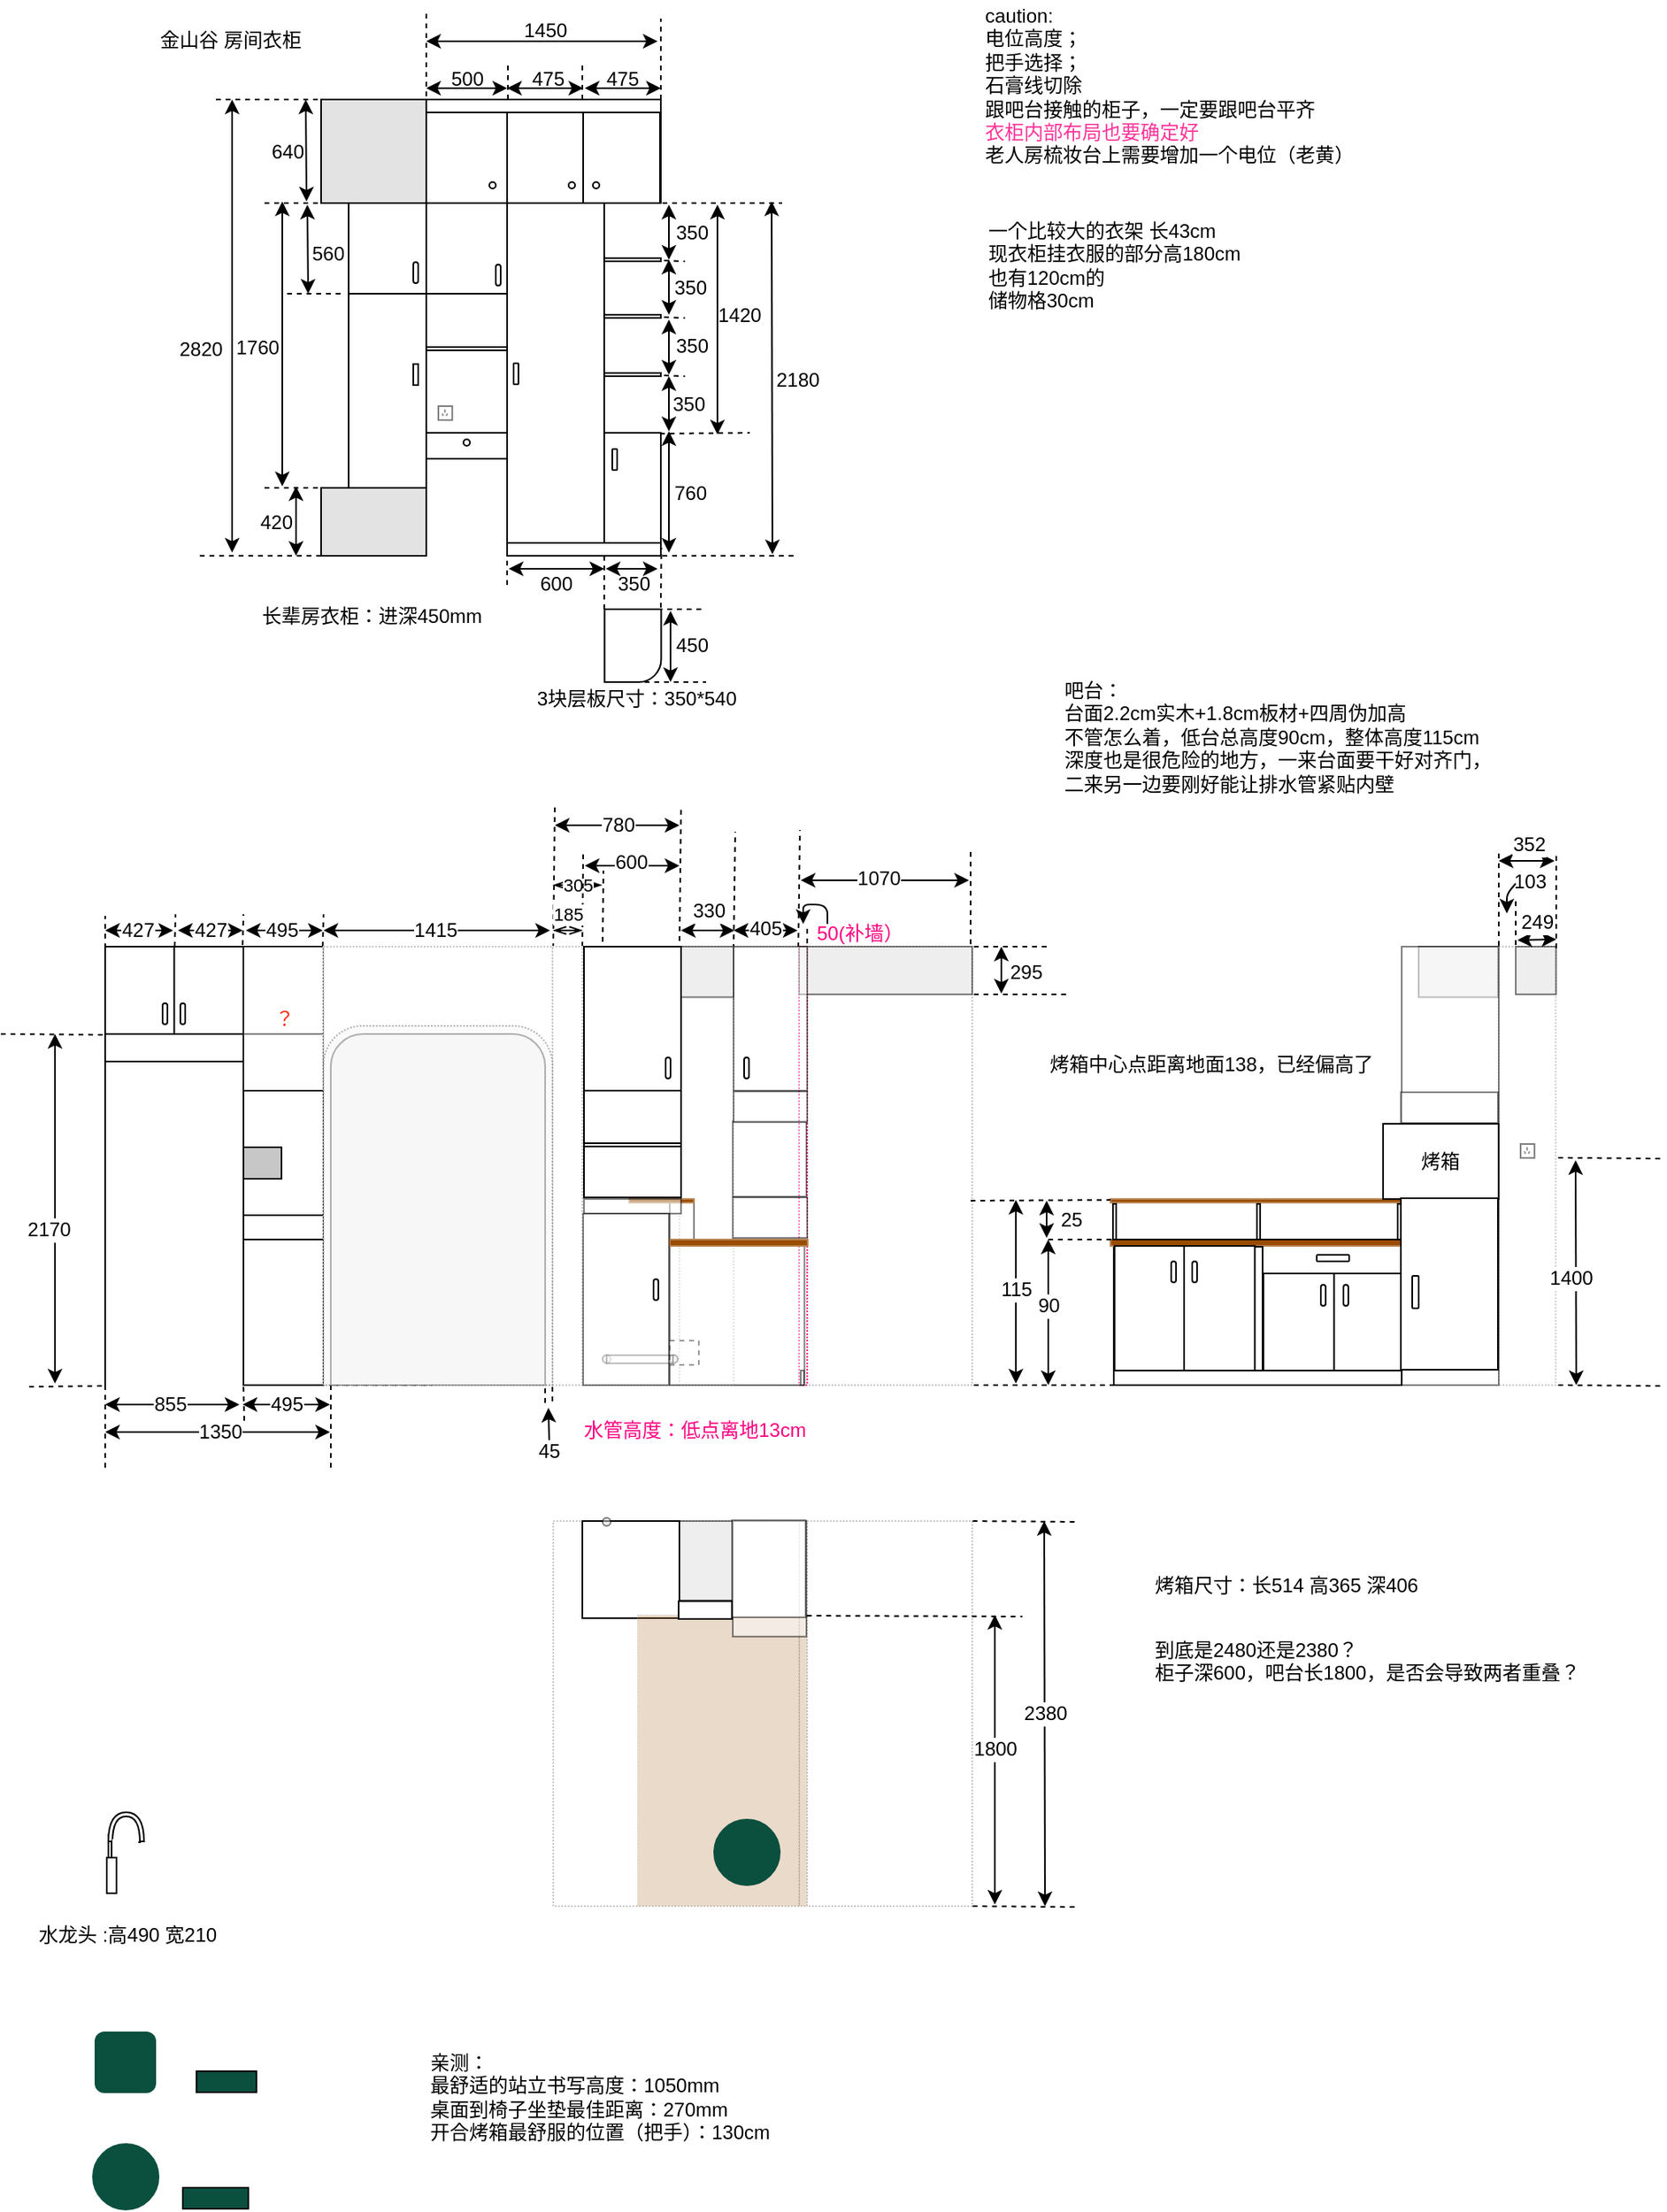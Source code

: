 <mxfile version="10.9.6" type="github"><diagram id="06rKSinMVohozpnqbZga" name="Page-1"><mxGraphModel dx="998" dy="525" grid="1" gridSize="10" guides="1" tooltips="1" connect="1" arrows="0" fold="1" page="0" pageScale="1" pageWidth="1169" pageHeight="1654" math="0" shadow="0"><root><mxCell id="0"/><mxCell id="1" parent="0"/><mxCell id="86xtcEjeZSYS1z0MG2cP-60" value="350" style="text;html=1;resizable=0;points=[];autosize=1;align=left;verticalAlign=top;spacingTop=-4;" parent="1" vertex="1"><mxGeometry x="392" y="375.5" width="40" height="20" as="geometry"/></mxCell><mxCell id="mecw-xYN9Q-gyQ56u62u-1" value="" style="rounded=0;whiteSpace=wrap;html=1;" parent="1" vertex="1"><mxGeometry x="275.5" y="86.5" width="145" height="282" as="geometry"/></mxCell><mxCell id="mecw-xYN9Q-gyQ56u62u-2" value="" style="rounded=0;whiteSpace=wrap;html=1;fillColor=#E3E3E3;" parent="1" vertex="1"><mxGeometry x="210.5" y="86.5" width="65" height="64" as="geometry"/></mxCell><mxCell id="mecw-xYN9Q-gyQ56u62u-3" value="" style="rounded=0;whiteSpace=wrap;html=1;fillColor=#E3E3E3;" parent="1" vertex="1"><mxGeometry x="210.5" y="326.5" width="65" height="42" as="geometry"/></mxCell><mxCell id="mecw-xYN9Q-gyQ56u62u-4" value="" style="rounded=0;whiteSpace=wrap;html=1;" parent="1" vertex="1"><mxGeometry x="227.5" y="150.5" width="48" height="176" as="geometry"/></mxCell><mxCell id="mecw-xYN9Q-gyQ56u62u-5" value="" style="rounded=0;whiteSpace=wrap;html=1;fillColor=#FFFFFF;" parent="1" vertex="1"><mxGeometry x="275.5" y="86.5" width="145" height="64" as="geometry"/></mxCell><mxCell id="mecw-xYN9Q-gyQ56u62u-6" value="" style="rounded=0;whiteSpace=wrap;html=1;fillColor=#FFFFFF;" parent="1" vertex="1"><mxGeometry x="275.5" y="86.5" width="145" height="8" as="geometry"/></mxCell><mxCell id="mecw-xYN9Q-gyQ56u62u-7" value="" style="rounded=0;whiteSpace=wrap;html=1;fillColor=#FFFFFF;" parent="1" vertex="1"><mxGeometry x="338.5" y="291.5" width="50" height="76" as="geometry"/></mxCell><mxCell id="mecw-xYN9Q-gyQ56u62u-8" value="" style="rounded=0;whiteSpace=wrap;html=1;fillColor=#FFFFFF;" parent="1" vertex="1"><mxGeometry x="325.5" y="150.5" width="60" height="218" as="geometry"/></mxCell><mxCell id="mecw-xYN9Q-gyQ56u62u-9" value="" style="rounded=0;whiteSpace=wrap;html=1;fillColor=#FFFFFF;" parent="1" vertex="1"><mxGeometry x="385.5" y="292.5" width="35" height="76" as="geometry"/></mxCell><mxCell id="mecw-xYN9Q-gyQ56u62u-10" value="" style="rounded=0;whiteSpace=wrap;html=1;fillColor=#FFFFFF;" parent="1" vertex="1"><mxGeometry x="275.5" y="94.5" width="50" height="56" as="geometry"/></mxCell><mxCell id="mecw-xYN9Q-gyQ56u62u-12" value="" style="rounded=0;whiteSpace=wrap;html=1;fillColor=#FFFFFF;" parent="1" vertex="1"><mxGeometry x="372.5" y="94.5" width="47.5" height="56" as="geometry"/></mxCell><mxCell id="mecw-xYN9Q-gyQ56u62u-19" value="" style="group" parent="1" vertex="1" connectable="0"><mxGeometry x="285.5" y="298.5" width="50" height="16" as="geometry"/></mxCell><mxCell id="mecw-xYN9Q-gyQ56u62u-20" value="" style="group" parent="mecw-xYN9Q-gyQ56u62u-19" vertex="1" connectable="0"><mxGeometry width="50" height="16" as="geometry"/></mxCell><mxCell id="mecw-xYN9Q-gyQ56u62u-14" value="" style="rounded=0;whiteSpace=wrap;html=1;fillColor=#FFFFFF;" parent="1" vertex="1"><mxGeometry x="275.5" y="292.5" width="50" height="16" as="geometry"/></mxCell><mxCell id="mecw-xYN9Q-gyQ56u62u-27" value="" style="ellipse;whiteSpace=wrap;html=1;aspect=fixed;rounded=0;fillColor=#FFFFFF;" parent="1" vertex="1"><mxGeometry x="298.5" y="296.5" width="4" height="4" as="geometry"/></mxCell><mxCell id="mecw-xYN9Q-gyQ56u62u-28" value="" style="rounded=0;whiteSpace=wrap;html=1;fillColor=#FFFFFF;strokeColor=#FFFFFF;" parent="1" vertex="1"><mxGeometry x="276.5" y="363.5" width="48" height="10" as="geometry"/></mxCell><mxCell id="mecw-xYN9Q-gyQ56u62u-29" value="" style="ellipse;whiteSpace=wrap;html=1;aspect=fixed;rounded=0;fillColor=#FFFFFF;" parent="1" vertex="1"><mxGeometry x="378.5" y="137.5" width="4" height="4" as="geometry"/></mxCell><mxCell id="mecw-xYN9Q-gyQ56u62u-30" value="" style="ellipse;whiteSpace=wrap;html=1;aspect=fixed;rounded=0;fillColor=#FFFFFF;" parent="1" vertex="1"><mxGeometry x="363.5" y="137.5" width="4" height="4" as="geometry"/></mxCell><mxCell id="mecw-xYN9Q-gyQ56u62u-33" value="" style="ellipse;whiteSpace=wrap;html=1;aspect=fixed;rounded=0;fillColor=#FFFFFF;" parent="1" vertex="1"><mxGeometry x="314.5" y="137.5" width="4" height="4" as="geometry"/></mxCell><mxCell id="mecw-xYN9Q-gyQ56u62u-35" value="" style="rounded=0;whiteSpace=wrap;html=1;fillColor=#FFFFFF;" parent="1" vertex="1"><mxGeometry x="325.5" y="360.5" width="60" height="8" as="geometry"/></mxCell><mxCell id="mecw-xYN9Q-gyQ56u62u-36" value="" style="rounded=0;whiteSpace=wrap;html=1;fillColor=#FFFFFF;" parent="1" vertex="1"><mxGeometry x="385.5" y="360.5" width="35" height="8" as="geometry"/></mxCell><mxCell id="mecw-xYN9Q-gyQ56u62u-38" value="" style="rounded=0;whiteSpace=wrap;html=1;fillColor=#FFFFFF;strokeColor=#FFFFFF;" parent="1" vertex="1"><mxGeometry x="382.5" y="361.5" width="35" height="6" as="geometry"/></mxCell><mxCell id="mecw-xYN9Q-gyQ56u62u-39" value="" style="rounded=1;whiteSpace=wrap;html=1;strokeColor=#000000;fillColor=#FFFFFF;rotation=90;" parent="1" vertex="1"><mxGeometry x="324.5" y="254.5" width="13" height="3" as="geometry"/></mxCell><mxCell id="mecw-xYN9Q-gyQ56u62u-42" value="" style="rounded=0;whiteSpace=wrap;html=1;fillColor=#FFFFFF;" parent="1" vertex="1"><mxGeometry x="275.5" y="150.5" width="50" height="56" as="geometry"/></mxCell><mxCell id="mecw-xYN9Q-gyQ56u62u-43" value="" style="rounded=0;whiteSpace=wrap;html=1;fillColor=#FFFFFF;" parent="1" vertex="1"><mxGeometry x="385.5" y="150.5" width="35" height="142" as="geometry"/></mxCell><mxCell id="mecw-xYN9Q-gyQ56u62u-45" value="" style="rounded=0;whiteSpace=wrap;html=1;fillColor=#FFFFFF;strokeColor=#FFFFFF;" parent="1" vertex="1"><mxGeometry x="416.5" y="151.5" width="5" height="140" as="geometry"/></mxCell><mxCell id="mecw-xYN9Q-gyQ56u62u-47" value="" style="rounded=0;whiteSpace=wrap;html=1;fillColor=#FFFFFF;" parent="1" vertex="1"><mxGeometry x="385.5" y="184.5" width="35" height="2" as="geometry"/></mxCell><mxCell id="mecw-xYN9Q-gyQ56u62u-50" value="" style="rounded=0;whiteSpace=wrap;html=1;fillColor=#FFFFFF;" parent="1" vertex="1"><mxGeometry x="385.5" y="219.5" width="35" height="2" as="geometry"/></mxCell><mxCell id="mecw-xYN9Q-gyQ56u62u-51" value="" style="rounded=0;whiteSpace=wrap;html=1;fillColor=#FFFFFF;" parent="1" vertex="1"><mxGeometry x="385.5" y="255.5" width="35" height="2" as="geometry"/></mxCell><mxCell id="mecw-xYN9Q-gyQ56u62u-53" value="" style="rounded=1;whiteSpace=wrap;html=1;strokeColor=#000000;fillColor=#FFFFFF;rotation=90;arcSize=50;" parent="1" vertex="1"><mxGeometry x="313.5" y="193.5" width="13" height="3" as="geometry"/></mxCell><mxCell id="mecw-xYN9Q-gyQ56u62u-54" value="" style="rounded=0;whiteSpace=wrap;html=1;fillColor=#FFFFFF;" parent="1" vertex="1"><mxGeometry x="227.5" y="150.5" width="48" height="56" as="geometry"/></mxCell><mxCell id="mecw-xYN9Q-gyQ56u62u-55" value="" style="rounded=0;whiteSpace=wrap;html=1;fillColor=#FFFFFF;" parent="1" vertex="1"><mxGeometry x="275.5" y="239.5" width="50" height="2" as="geometry"/></mxCell><mxCell id="mecw-xYN9Q-gyQ56u62u-56" value="" style="rounded=1;whiteSpace=wrap;html=1;strokeColor=#000000;fillColor=#FFFFFF;rotation=90;arcSize=50;" parent="1" vertex="1"><mxGeometry x="262.5" y="192" width="13" height="3" as="geometry"/></mxCell><mxCell id="mecw-xYN9Q-gyQ56u62u-57" value="" style="rounded=1;whiteSpace=wrap;html=1;strokeColor=#000000;fillColor=#FFFFFF;rotation=90;arcSize=0;" parent="1" vertex="1"><mxGeometry x="262.5" y="255" width="13" height="3" as="geometry"/></mxCell><mxCell id="mecw-xYN9Q-gyQ56u62u-75" value="" style="rounded=1;whiteSpace=wrap;html=1;strokeColor=#000000;fillColor=#FFFFFF;rotation=90;" parent="1" vertex="1"><mxGeometry x="385.5" y="307.5" width="13" height="3" as="geometry"/></mxCell><mxCell id="mecw-xYN9Q-gyQ56u62u-76" value="" style="endArrow=classic;startArrow=classic;html=1;" parent="1" edge="1"><mxGeometry width="50" height="50" relative="1" as="geometry"><mxPoint x="186.5" y="325.5" as="sourcePoint"/><mxPoint x="186.5" y="149.5" as="targetPoint"/></mxGeometry></mxCell><mxCell id="mecw-xYN9Q-gyQ56u62u-79" value="" style="endArrow=none;dashed=1;html=1;" parent="1" edge="1"><mxGeometry width="50" height="50" relative="1" as="geometry"><mxPoint x="175.5" y="326.5" as="sourcePoint"/><mxPoint x="210.5" y="326.5" as="targetPoint"/><Array as="points"/></mxGeometry></mxCell><mxCell id="mecw-xYN9Q-gyQ56u62u-80" value="" style="endArrow=none;dashed=1;html=1;" parent="1" edge="1"><mxGeometry width="50" height="50" relative="1" as="geometry"><mxPoint x="175.5" y="150.5" as="sourcePoint"/><mxPoint x="220.5" y="150.5" as="targetPoint"/><Array as="points"/></mxGeometry></mxCell><mxCell id="mecw-xYN9Q-gyQ56u62u-81" value="1760&lt;br&gt;&lt;br&gt;" style="text;html=1;resizable=0;points=[];autosize=1;align=left;verticalAlign=top;spacingTop=-4;" parent="1" vertex="1"><mxGeometry x="155.5" y="229.5" width="40" height="30" as="geometry"/></mxCell><mxCell id="mecw-xYN9Q-gyQ56u62u-82" value="" style="endArrow=none;dashed=1;html=1;" parent="1" edge="1"><mxGeometry width="50" height="50" relative="1" as="geometry"><mxPoint x="275.5" y="84.5" as="sourcePoint"/><mxPoint x="275.5" y="33.5" as="targetPoint"/></mxGeometry></mxCell><mxCell id="mecw-xYN9Q-gyQ56u62u-83" value="" style="endArrow=none;dashed=1;html=1;" parent="1" edge="1"><mxGeometry width="50" height="50" relative="1" as="geometry"><mxPoint x="420.5" y="86.5" as="sourcePoint"/><mxPoint x="420.5" y="36.5" as="targetPoint"/></mxGeometry></mxCell><mxCell id="mecw-xYN9Q-gyQ56u62u-84" value="" style="endArrow=classic;startArrow=classic;html=1;" parent="1" edge="1"><mxGeometry width="50" height="50" relative="1" as="geometry"><mxPoint x="275.5" y="50.5" as="sourcePoint"/><mxPoint x="418.5" y="50.5" as="targetPoint"/></mxGeometry></mxCell><mxCell id="mecw-xYN9Q-gyQ56u62u-86" value="1450&lt;br&gt;&lt;br&gt;" style="text;html=1;resizable=0;points=[];autosize=1;align=left;verticalAlign=top;spacingTop=-4;" parent="1" vertex="1"><mxGeometry x="333.5" y="33.5" width="40" height="30" as="geometry"/></mxCell><mxCell id="mecw-xYN9Q-gyQ56u62u-87" value="" style="endArrow=none;dashed=1;html=1;" parent="1" edge="1"><mxGeometry width="50" height="50" relative="1" as="geometry"><mxPoint x="326" y="86.5" as="sourcePoint"/><mxPoint x="326" y="63.5" as="targetPoint"/></mxGeometry></mxCell><mxCell id="mecw-xYN9Q-gyQ56u62u-88" value="" style="endArrow=none;dashed=1;html=1;" parent="1" edge="1"><mxGeometry width="50" height="50" relative="1" as="geometry"><mxPoint x="372" y="86.5" as="sourcePoint"/><mxPoint x="372" y="63.5" as="targetPoint"/></mxGeometry></mxCell><mxCell id="86xtcEjeZSYS1z0MG2cP-1" value="" style="endArrow=classic;startArrow=classic;html=1;" parent="1" edge="1"><mxGeometry width="50" height="50" relative="1" as="geometry"><mxPoint x="275.5" y="79.5" as="sourcePoint"/><mxPoint x="325.5" y="79.5" as="targetPoint"/></mxGeometry></mxCell><mxCell id="86xtcEjeZSYS1z0MG2cP-4" value="500&lt;br&gt;" style="text;html=1;resizable=0;points=[];autosize=1;align=left;verticalAlign=top;spacingTop=-4;" parent="1" vertex="1"><mxGeometry x="288.5" y="63.5" width="40" height="20" as="geometry"/></mxCell><mxCell id="86xtcEjeZSYS1z0MG2cP-11" value="" style="endArrow=classic;startArrow=classic;html=1;" parent="1" edge="1"><mxGeometry width="50" height="50" relative="1" as="geometry"><mxPoint x="325.5" y="79.5" as="sourcePoint"/><mxPoint x="372.5" y="79.5" as="targetPoint"/></mxGeometry></mxCell><mxCell id="86xtcEjeZSYS1z0MG2cP-14" value="475" style="text;html=1;resizable=0;points=[];autosize=1;align=left;verticalAlign=top;spacingTop=-4;" parent="1" vertex="1"><mxGeometry x="338.5" y="63.5" width="40" height="20" as="geometry"/></mxCell><mxCell id="86xtcEjeZSYS1z0MG2cP-15" value="475" style="text;html=1;resizable=0;points=[];autosize=1;align=left;verticalAlign=top;spacingTop=-4;" parent="1" vertex="1"><mxGeometry x="384.5" y="63.5" width="40" height="20" as="geometry"/></mxCell><mxCell id="86xtcEjeZSYS1z0MG2cP-16" value="" style="endArrow=classic;startArrow=classic;html=1;" parent="1" edge="1"><mxGeometry width="50" height="50" relative="1" as="geometry"><mxPoint x="373.5" y="79.5" as="sourcePoint"/><mxPoint x="420.5" y="79.5" as="targetPoint"/></mxGeometry></mxCell><mxCell id="86xtcEjeZSYS1z0MG2cP-17" value="" style="verticalLabelPosition=bottom;verticalAlign=top;html=1;shape=mxgraph.basic.corner_round_rect;dx=6.97;rotation=90;direction=south;" parent="1" vertex="1"><mxGeometry x="380.724" y="406.5" width="45" height="35" as="geometry"/></mxCell><mxCell id="86xtcEjeZSYS1z0MG2cP-22" value="" style="endArrow=none;dashed=1;html=1;" parent="1" edge="1"><mxGeometry width="50" height="50" relative="1" as="geometry"><mxPoint x="189.5" y="206.5" as="sourcePoint"/><mxPoint x="225.5" y="206.5" as="targetPoint"/><Array as="points"/></mxGeometry></mxCell><mxCell id="86xtcEjeZSYS1z0MG2cP-23" value="" style="endArrow=classic;startArrow=classic;html=1;" parent="1" edge="1"><mxGeometry width="50" height="50" relative="1" as="geometry"><mxPoint x="202.5" y="206.5" as="sourcePoint"/><mxPoint x="202" y="151.5" as="targetPoint"/></mxGeometry></mxCell><mxCell id="86xtcEjeZSYS1z0MG2cP-24" value="560&lt;br&gt;" style="text;html=1;resizable=0;points=[];autosize=1;align=left;verticalAlign=top;spacingTop=-4;" parent="1" vertex="1"><mxGeometry x="203" y="172" width="40" height="20" as="geometry"/></mxCell><mxCell id="86xtcEjeZSYS1z0MG2cP-26" value="" style="endArrow=none;dashed=1;html=1;" parent="1" edge="1"><mxGeometry width="50" height="50" relative="1" as="geometry"><mxPoint x="421.5" y="150.5" as="sourcePoint"/><mxPoint x="495.5" y="150.5" as="targetPoint"/><Array as="points"/></mxGeometry></mxCell><mxCell id="86xtcEjeZSYS1z0MG2cP-27" value="" style="endArrow=none;dashed=1;html=1;" parent="1" edge="1"><mxGeometry width="50" height="50" relative="1" as="geometry"><mxPoint x="420" y="293" as="sourcePoint"/><mxPoint x="475.5" y="292.5" as="targetPoint"/><Array as="points"/></mxGeometry></mxCell><mxCell id="86xtcEjeZSYS1z0MG2cP-28" value="" style="endArrow=none;dashed=1;html=1;" parent="1" edge="1"><mxGeometry width="50" height="50" relative="1" as="geometry"><mxPoint x="421.5" y="368.5" as="sourcePoint"/><mxPoint x="505.5" y="368.5" as="targetPoint"/><Array as="points"/></mxGeometry></mxCell><mxCell id="86xtcEjeZSYS1z0MG2cP-29" value="" style="endArrow=none;dashed=1;html=1;" parent="1" edge="1"><mxGeometry width="50" height="50" relative="1" as="geometry"><mxPoint x="422.5" y="186" as="sourcePoint"/><mxPoint x="435.5" y="186.5" as="targetPoint"/><Array as="points"/></mxGeometry></mxCell><mxCell id="86xtcEjeZSYS1z0MG2cP-30" value="" style="endArrow=none;dashed=1;html=1;" parent="1" edge="1"><mxGeometry width="50" height="50" relative="1" as="geometry"><mxPoint x="422.5" y="221" as="sourcePoint"/><mxPoint x="435.5" y="221.5" as="targetPoint"/><Array as="points"/></mxGeometry></mxCell><mxCell id="86xtcEjeZSYS1z0MG2cP-31" value="" style="endArrow=none;dashed=1;html=1;" parent="1" edge="1"><mxGeometry width="50" height="50" relative="1" as="geometry"><mxPoint x="422.5" y="257" as="sourcePoint"/><mxPoint x="435.5" y="257.5" as="targetPoint"/><Array as="points"/></mxGeometry></mxCell><mxCell id="86xtcEjeZSYS1z0MG2cP-32" value="" style="endArrow=none;dashed=1;html=1;" parent="1" edge="1"><mxGeometry width="50" height="50" relative="1" as="geometry"><mxPoint x="135.5" y="368.5" as="sourcePoint"/><mxPoint x="210.5" y="368.5" as="targetPoint"/><Array as="points"/></mxGeometry></mxCell><mxCell id="86xtcEjeZSYS1z0MG2cP-33" value="" style="endArrow=classic;startArrow=classic;html=1;" parent="1" edge="1"><mxGeometry width="50" height="50" relative="1" as="geometry"><mxPoint x="195" y="368.5" as="sourcePoint"/><mxPoint x="195" y="325.5" as="targetPoint"/></mxGeometry></mxCell><mxCell id="86xtcEjeZSYS1z0MG2cP-34" value="420" style="text;html=1;resizable=0;points=[];autosize=1;align=left;verticalAlign=top;spacingTop=-4;rotation=0;" parent="1" vertex="1"><mxGeometry x="170.5" y="337.5" width="40" height="20" as="geometry"/></mxCell><mxCell id="86xtcEjeZSYS1z0MG2cP-37" value="" style="endArrow=none;dashed=1;html=1;" parent="1" edge="1"><mxGeometry width="50" height="50" relative="1" as="geometry"><mxPoint x="145.5" y="86.5" as="sourcePoint"/><mxPoint x="208.5" y="86.5" as="targetPoint"/><Array as="points"/></mxGeometry></mxCell><mxCell id="86xtcEjeZSYS1z0MG2cP-38" value="" style="endArrow=classic;startArrow=classic;html=1;" parent="1" edge="1"><mxGeometry width="50" height="50" relative="1" as="geometry"><mxPoint x="201.5" y="149.5" as="sourcePoint"/><mxPoint x="201" y="86.5" as="targetPoint"/></mxGeometry></mxCell><mxCell id="86xtcEjeZSYS1z0MG2cP-39" value="640" style="text;html=1;resizable=0;points=[];autosize=1;align=left;verticalAlign=top;spacingTop=-4;" parent="1" vertex="1"><mxGeometry x="177.5" y="108.5" width="40" height="20" as="geometry"/></mxCell><mxCell id="86xtcEjeZSYS1z0MG2cP-40" value="" style="endArrow=none;dashed=1;html=1;" parent="1" edge="1"><mxGeometry width="50" height="50" relative="1" as="geometry"><mxPoint x="325.5" y="386.5" as="sourcePoint"/><mxPoint x="325.5" y="368.5" as="targetPoint"/></mxGeometry></mxCell><mxCell id="86xtcEjeZSYS1z0MG2cP-41" value="" style="endArrow=none;dashed=1;html=1;" parent="1" edge="1"><mxGeometry width="50" height="50" relative="1" as="geometry"><mxPoint x="385.5" y="401.5" as="sourcePoint"/><mxPoint x="385.5" y="368.5" as="targetPoint"/></mxGeometry></mxCell><mxCell id="86xtcEjeZSYS1z0MG2cP-42" value="" style="endArrow=none;dashed=1;html=1;entryX=1.038;entryY=0.658;entryDx=0;entryDy=0;entryPerimeter=0;" parent="1" edge="1"><mxGeometry width="50" height="50" relative="1" as="geometry"><mxPoint x="420.5" y="400.5" as="sourcePoint"/><mxPoint x="420.833" y="363.5" as="targetPoint"/></mxGeometry></mxCell><mxCell id="86xtcEjeZSYS1z0MG2cP-43" value="" style="endArrow=classic;startArrow=classic;html=1;" parent="1" edge="1"><mxGeometry width="50" height="50" relative="1" as="geometry"><mxPoint x="425.5" y="185.5" as="sourcePoint"/><mxPoint x="425.5" y="151.5" as="targetPoint"/></mxGeometry></mxCell><mxCell id="86xtcEjeZSYS1z0MG2cP-45" value="350" style="text;html=1;resizable=0;points=[];autosize=1;align=left;verticalAlign=top;spacingTop=-4;" parent="1" vertex="1"><mxGeometry x="427.5" y="158.5" width="40" height="20" as="geometry"/></mxCell><mxCell id="86xtcEjeZSYS1z0MG2cP-46" value="" style="endArrow=classic;startArrow=classic;html=1;" parent="1" edge="1"><mxGeometry width="50" height="50" relative="1" as="geometry"><mxPoint x="425.5" y="219.5" as="sourcePoint"/><mxPoint x="425.5" y="185.5" as="targetPoint"/></mxGeometry></mxCell><mxCell id="86xtcEjeZSYS1z0MG2cP-47" value="350" style="text;html=1;resizable=0;points=[];autosize=1;align=left;verticalAlign=top;spacingTop=-4;" parent="1" vertex="1"><mxGeometry x="426.5" y="192.5" width="40" height="20" as="geometry"/></mxCell><mxCell id="86xtcEjeZSYS1z0MG2cP-48" value="" style="endArrow=classic;startArrow=classic;html=1;" parent="1" edge="1"><mxGeometry width="50" height="50" relative="1" as="geometry"><mxPoint x="425.5" y="256.5" as="sourcePoint"/><mxPoint x="425.5" y="222.5" as="targetPoint"/></mxGeometry></mxCell><mxCell id="86xtcEjeZSYS1z0MG2cP-49" value="350" style="text;html=1;resizable=0;points=[];autosize=1;align=left;verticalAlign=top;spacingTop=-4;" parent="1" vertex="1"><mxGeometry x="427.5" y="228.5" width="40" height="20" as="geometry"/></mxCell><mxCell id="86xtcEjeZSYS1z0MG2cP-50" value="" style="endArrow=classic;startArrow=classic;html=1;" parent="1" edge="1"><mxGeometry width="50" height="50" relative="1" as="geometry"><mxPoint x="425.5" y="291.5" as="sourcePoint"/><mxPoint x="425.5" y="257.5" as="targetPoint"/></mxGeometry></mxCell><mxCell id="86xtcEjeZSYS1z0MG2cP-51" value="350" style="text;html=1;resizable=0;points=[];autosize=1;align=left;verticalAlign=top;spacingTop=-4;" parent="1" vertex="1"><mxGeometry x="425.5" y="264.5" width="40" height="20" as="geometry"/></mxCell><mxCell id="86xtcEjeZSYS1z0MG2cP-52" value="长辈房衣柜：进深450mm" style="text;html=1;strokeColor=none;fillColor=none;align=center;verticalAlign=middle;whiteSpace=wrap;rounded=0;" parent="1" vertex="1"><mxGeometry x="156.5" y="395.5" width="170" height="20" as="geometry"/></mxCell><mxCell id="86xtcEjeZSYS1z0MG2cP-53" value="caution:&lt;br&gt;电位高度；&lt;br&gt;把手选择；&lt;br&gt;石膏线切除&lt;br&gt;跟吧台接触的柜子，一定要跟吧台平齐&lt;br&gt;&lt;font color=&quot;#ff3399&quot;&gt;衣柜内部布局也要确定好&lt;br&gt;&lt;/font&gt;老人房梳妆台上需要增加一个电位（老黄）&lt;br&gt;" style="text;html=1;resizable=0;points=[];autosize=1;align=left;verticalAlign=top;spacingTop=-4;" parent="1" vertex="1"><mxGeometry x="618.5" y="25" width="240" height="100" as="geometry"/></mxCell><mxCell id="86xtcEjeZSYS1z0MG2cP-54" value="" style="endArrow=classic;startArrow=classic;html=1;" parent="1" edge="1"><mxGeometry width="50" height="50" relative="1" as="geometry"><mxPoint x="326.5" y="376.5" as="sourcePoint"/><mxPoint x="385.5" y="376.5" as="targetPoint"/></mxGeometry></mxCell><mxCell id="86xtcEjeZSYS1z0MG2cP-55" value="" style="endArrow=classic;startArrow=classic;html=1;" parent="1" edge="1"><mxGeometry width="50" height="50" relative="1" as="geometry"><mxPoint x="386.5" y="376.5" as="sourcePoint"/><mxPoint x="418.5" y="376.5" as="targetPoint"/></mxGeometry></mxCell><mxCell id="86xtcEjeZSYS1z0MG2cP-56" value="" style="endArrow=classic;startArrow=classic;html=1;" parent="1" edge="1"><mxGeometry width="50" height="50" relative="1" as="geometry"><mxPoint x="425.5" y="366.5" as="sourcePoint"/><mxPoint x="425.5" y="291.5" as="targetPoint"/></mxGeometry></mxCell><mxCell id="86xtcEjeZSYS1z0MG2cP-57" value="" style="endArrow=classic;startArrow=classic;html=1;" parent="1" edge="1"><mxGeometry width="50" height="50" relative="1" as="geometry"><mxPoint x="455.5" y="293.5" as="sourcePoint"/><mxPoint x="455.5" y="151.5" as="targetPoint"/></mxGeometry></mxCell><mxCell id="86xtcEjeZSYS1z0MG2cP-58" value="1420" style="text;html=1;resizable=0;points=[];autosize=1;align=left;verticalAlign=top;spacingTop=-4;" parent="1" vertex="1"><mxGeometry x="453.5" y="209.5" width="40" height="20" as="geometry"/></mxCell><mxCell id="86xtcEjeZSYS1z0MG2cP-59" value="600" style="text;html=1;resizable=0;points=[];autosize=1;align=left;verticalAlign=top;spacingTop=-4;" parent="1" vertex="1"><mxGeometry x="343.5" y="375.5" width="40" height="20" as="geometry"/></mxCell><mxCell id="86xtcEjeZSYS1z0MG2cP-62" value="760" style="text;html=1;resizable=0;points=[];autosize=1;align=left;verticalAlign=top;spacingTop=-4;" parent="1" vertex="1"><mxGeometry x="426.5" y="319.5" width="40" height="20" as="geometry"/></mxCell><mxCell id="86xtcEjeZSYS1z0MG2cP-63" value="" style="endArrow=classic;startArrow=classic;html=1;" parent="1" edge="1"><mxGeometry width="50" height="50" relative="1" as="geometry"><mxPoint x="489.5" y="367.5" as="sourcePoint"/><mxPoint x="489" y="149.5" as="targetPoint"/></mxGeometry></mxCell><mxCell id="86xtcEjeZSYS1z0MG2cP-64" value="2180" style="text;html=1;resizable=0;points=[];autosize=1;align=left;verticalAlign=top;spacingTop=-4;" parent="1" vertex="1"><mxGeometry x="489.5" y="249.5" width="40" height="20" as="geometry"/></mxCell><mxCell id="86xtcEjeZSYS1z0MG2cP-67" value="" style="endArrow=classic;startArrow=classic;html=1;" parent="1" edge="1"><mxGeometry width="50" height="50" relative="1" as="geometry"><mxPoint x="155.5" y="366.5" as="sourcePoint"/><mxPoint x="155.5" y="86.5" as="targetPoint"/></mxGeometry></mxCell><mxCell id="86xtcEjeZSYS1z0MG2cP-68" value="2820" style="text;html=1;resizable=0;points=[];autosize=1;align=left;verticalAlign=top;spacingTop=-4;" parent="1" vertex="1"><mxGeometry x="120.5" y="230.5" width="40" height="20" as="geometry"/></mxCell><mxCell id="86xtcEjeZSYS1z0MG2cP-69" value="" style="endArrow=none;dashed=1;html=1;" parent="1" edge="1"><mxGeometry width="50" height="50" relative="1" as="geometry"><mxPoint x="418.5" y="401.5" as="sourcePoint"/><mxPoint x="446.5" y="401.5" as="targetPoint"/><Array as="points"/></mxGeometry></mxCell><mxCell id="86xtcEjeZSYS1z0MG2cP-70" value="" style="endArrow=none;dashed=1;html=1;" parent="1" edge="1"><mxGeometry width="50" height="50" relative="1" as="geometry"><mxPoint x="404.5" y="446.5" as="sourcePoint"/><mxPoint x="448.5" y="446.5" as="targetPoint"/><Array as="points"/></mxGeometry></mxCell><mxCell id="86xtcEjeZSYS1z0MG2cP-71" value="" style="endArrow=classic;startArrow=classic;html=1;" parent="1" edge="1"><mxGeometry width="50" height="50" relative="1" as="geometry"><mxPoint x="426.5" y="446.5" as="sourcePoint"/><mxPoint x="426.5" y="402.5" as="targetPoint"/></mxGeometry></mxCell><mxCell id="86xtcEjeZSYS1z0MG2cP-74" value="450" style="text;html=1;resizable=0;points=[];autosize=1;align=left;verticalAlign=top;spacingTop=-4;" parent="1" vertex="1"><mxGeometry x="427.5" y="414" width="40" height="20" as="geometry"/></mxCell><mxCell id="86xtcEjeZSYS1z0MG2cP-75" value="3块层板尺寸：350*540" style="text;html=1;resizable=0;points=[];autosize=1;align=left;verticalAlign=top;spacingTop=-4;" parent="1" vertex="1"><mxGeometry x="342" y="446.5" width="140" height="20" as="geometry"/></mxCell><mxCell id="leyCXZmD1-BoUE0tLFRY-1" value="" style="rounded=0;whiteSpace=wrap;html=1;" parent="1" vertex="1"><mxGeometry x="77" y="610" width="135" height="271" as="geometry"/></mxCell><mxCell id="leyCXZmD1-BoUE0tLFRY-3" value="" style="rounded=0;whiteSpace=wrap;html=1;" parent="1" vertex="1"><mxGeometry x="77" y="610" width="135" height="54" as="geometry"/></mxCell><mxCell id="leyCXZmD1-BoUE0tLFRY-4" value="" style="rounded=0;whiteSpace=wrap;html=1;" parent="1" vertex="1"><mxGeometry x="77" y="664" width="85.5" height="217" as="geometry"/></mxCell><mxCell id="leyCXZmD1-BoUE0tLFRY-5" value="" style="rounded=0;whiteSpace=wrap;html=1;fillColor=#C7C7C7;" parent="1" vertex="1"><mxGeometry x="162.5" y="734" width="23.5" height="19.5" as="geometry"/></mxCell><mxCell id="leyCXZmD1-BoUE0tLFRY-10" value="" style="endArrow=none;dashed=1;html=1;" parent="1" edge="1"><mxGeometry width="50" height="50" relative="1" as="geometry"><mxPoint x="218.5" y="881" as="sourcePoint"/><mxPoint x="280" y="881" as="targetPoint"/><Array as="points"/></mxGeometry></mxCell><mxCell id="leyCXZmD1-BoUE0tLFRY-11" value="" style="endArrow=classic;startArrow=classic;html=1;" parent="1" edge="1"><mxGeometry width="50" height="50" relative="1" as="geometry"><mxPoint x="260" y="880" as="sourcePoint"/><mxPoint x="260" y="754" as="targetPoint"/></mxGeometry></mxCell><mxCell id="leyCXZmD1-BoUE0tLFRY-19" value="1275" style="text;html=1;resizable=0;points=[];align=center;verticalAlign=middle;labelBackgroundColor=#ffffff;" parent="leyCXZmD1-BoUE0tLFRY-11" vertex="1" connectable="0"><mxGeometry x="-0.225" y="1" relative="1" as="geometry"><mxPoint x="5" y="-12" as="offset"/></mxGeometry></mxCell><mxCell id="leyCXZmD1-BoUE0tLFRY-13" value="" style="endArrow=none;dashed=1;html=1;" parent="1" edge="1"><mxGeometry width="50" height="50" relative="1" as="geometry"><mxPoint x="163" y="903" as="sourcePoint"/><mxPoint x="162.5" y="881" as="targetPoint"/></mxGeometry></mxCell><mxCell id="leyCXZmD1-BoUE0tLFRY-14" value="" style="endArrow=none;dashed=1;html=1;" parent="1" edge="1"><mxGeometry width="50" height="50" relative="1" as="geometry"><mxPoint x="77" y="932" as="sourcePoint"/><mxPoint x="77" y="881" as="targetPoint"/></mxGeometry></mxCell><mxCell id="leyCXZmD1-BoUE0tLFRY-15" value="" style="endArrow=classic;startArrow=classic;html=1;" parent="1" edge="1"><mxGeometry width="50" height="50" relative="1" as="geometry"><mxPoint x="77" y="893" as="sourcePoint"/><mxPoint x="160" y="893" as="targetPoint"/></mxGeometry></mxCell><mxCell id="leyCXZmD1-BoUE0tLFRY-18" value="855" style="text;html=1;resizable=0;points=[];align=center;verticalAlign=middle;labelBackgroundColor=#ffffff;" parent="leyCXZmD1-BoUE0tLFRY-15" vertex="1" connectable="0"><mxGeometry x="-0.325" y="-4" relative="1" as="geometry"><mxPoint x="12" y="-4" as="offset"/></mxGeometry></mxCell><mxCell id="leyCXZmD1-BoUE0tLFRY-20" value="" style="endArrow=none;dashed=1;html=1;" parent="1" edge="1"><mxGeometry width="50" height="50" relative="1" as="geometry"><mxPoint x="12.5" y="664" as="sourcePoint"/><mxPoint x="77" y="664.5" as="targetPoint"/><Array as="points"/></mxGeometry></mxCell><mxCell id="leyCXZmD1-BoUE0tLFRY-21" value="" style="endArrow=none;dashed=1;html=1;" parent="1" edge="1"><mxGeometry width="50" height="50" relative="1" as="geometry"><mxPoint x="30" y="882" as="sourcePoint"/><mxPoint x="77" y="881.5" as="targetPoint"/><Array as="points"/></mxGeometry></mxCell><mxCell id="leyCXZmD1-BoUE0tLFRY-22" value="" style="endArrow=classic;startArrow=classic;html=1;" parent="1" edge="1"><mxGeometry width="50" height="50" relative="1" as="geometry"><mxPoint x="46" y="880" as="sourcePoint"/><mxPoint x="46" y="664" as="targetPoint"/></mxGeometry></mxCell><mxCell id="leyCXZmD1-BoUE0tLFRY-23" value="2170" style="text;html=1;resizable=0;points=[];align=center;verticalAlign=middle;labelBackgroundColor=#ffffff;" parent="leyCXZmD1-BoUE0tLFRY-22" vertex="1" connectable="0"><mxGeometry x="-0.225" y="1" relative="1" as="geometry"><mxPoint x="-3" y="-12" as="offset"/></mxGeometry></mxCell><mxCell id="leyCXZmD1-BoUE0tLFRY-24" value="" style="endArrow=none;dashed=1;html=1;" parent="1" edge="1"><mxGeometry width="50" height="50" relative="1" as="geometry"><mxPoint x="216.5" y="932" as="sourcePoint"/><mxPoint x="216.5" y="881" as="targetPoint"/></mxGeometry></mxCell><mxCell id="leyCXZmD1-BoUE0tLFRY-25" value="" style="endArrow=classic;startArrow=classic;html=1;" parent="1" edge="1"><mxGeometry width="50" height="50" relative="1" as="geometry"><mxPoint x="162" y="893" as="sourcePoint"/><mxPoint x="216" y="893" as="targetPoint"/></mxGeometry></mxCell><mxCell id="leyCXZmD1-BoUE0tLFRY-26" value="495&lt;br&gt;" style="text;html=1;resizable=0;points=[];align=center;verticalAlign=middle;labelBackgroundColor=#ffffff;" parent="leyCXZmD1-BoUE0tLFRY-25" vertex="1" connectable="0"><mxGeometry x="-0.325" y="-4" relative="1" as="geometry"><mxPoint x="9" y="-4" as="offset"/></mxGeometry></mxCell><mxCell id="leyCXZmD1-BoUE0tLFRY-27" value="" style="endArrow=classic;startArrow=classic;html=1;" parent="1" edge="1"><mxGeometry width="50" height="50" relative="1" as="geometry"><mxPoint x="77" y="910" as="sourcePoint"/><mxPoint x="216" y="910" as="targetPoint"/></mxGeometry></mxCell><mxCell id="leyCXZmD1-BoUE0tLFRY-28" value="1350" style="text;html=1;resizable=0;points=[];align=center;verticalAlign=middle;labelBackgroundColor=#ffffff;" parent="leyCXZmD1-BoUE0tLFRY-27" vertex="1" connectable="0"><mxGeometry x="-0.325" y="-4" relative="1" as="geometry"><mxPoint x="24" y="-4" as="offset"/></mxGeometry></mxCell><mxCell id="leyCXZmD1-BoUE0tLFRY-29" value="" style="rounded=0;whiteSpace=wrap;html=1;" parent="1" vertex="1"><mxGeometry x="77" y="610" width="42.7" height="54" as="geometry"/></mxCell><mxCell id="leyCXZmD1-BoUE0tLFRY-30" value="" style="rounded=0;whiteSpace=wrap;html=1;" parent="1" vertex="1"><mxGeometry x="162.5" y="610" width="49.5" height="54" as="geometry"/></mxCell><mxCell id="leyCXZmD1-BoUE0tLFRY-31" value="" style="endArrow=none;dashed=1;html=1;" parent="1" edge="1"><mxGeometry width="50" height="50" relative="1" as="geometry"><mxPoint x="77" y="611" as="sourcePoint"/><mxPoint x="77" y="591" as="targetPoint"/></mxGeometry></mxCell><mxCell id="leyCXZmD1-BoUE0tLFRY-32" value="" style="endArrow=none;dashed=1;html=1;" parent="1" edge="1"><mxGeometry width="50" height="50" relative="1" as="geometry"><mxPoint x="120" y="610" as="sourcePoint"/><mxPoint x="120.5" y="590" as="targetPoint"/></mxGeometry></mxCell><mxCell id="leyCXZmD1-BoUE0tLFRY-33" value="" style="endArrow=none;dashed=1;html=1;" parent="1" edge="1"><mxGeometry width="50" height="50" relative="1" as="geometry"><mxPoint x="162" y="609" as="sourcePoint"/><mxPoint x="162.5" y="590" as="targetPoint"/></mxGeometry></mxCell><mxCell id="leyCXZmD1-BoUE0tLFRY-34" value="" style="endArrow=none;dashed=1;html=1;" parent="1" edge="1"><mxGeometry width="50" height="50" relative="1" as="geometry"><mxPoint x="211.5" y="610" as="sourcePoint"/><mxPoint x="212" y="590" as="targetPoint"/></mxGeometry></mxCell><mxCell id="leyCXZmD1-BoUE0tLFRY-35" value="" style="endArrow=classic;startArrow=classic;html=1;" parent="1" edge="1"><mxGeometry width="50" height="50" relative="1" as="geometry"><mxPoint x="77" y="600" as="sourcePoint"/><mxPoint x="119" y="600" as="targetPoint"/></mxGeometry></mxCell><mxCell id="leyCXZmD1-BoUE0tLFRY-36" value="427&lt;br&gt;" style="text;html=1;resizable=0;points=[];align=center;verticalAlign=middle;labelBackgroundColor=#ffffff;" parent="leyCXZmD1-BoUE0tLFRY-35" vertex="1" connectable="0"><mxGeometry x="-0.325" y="-4" relative="1" as="geometry"><mxPoint x="6" y="-4" as="offset"/></mxGeometry></mxCell><mxCell id="leyCXZmD1-BoUE0tLFRY-38" value="" style="endArrow=classic;startArrow=classic;html=1;" parent="1" edge="1"><mxGeometry width="50" height="50" relative="1" as="geometry"><mxPoint x="122" y="600" as="sourcePoint"/><mxPoint x="162" y="600" as="targetPoint"/></mxGeometry></mxCell><mxCell id="leyCXZmD1-BoUE0tLFRY-39" value="427" style="text;html=1;resizable=0;points=[];align=center;verticalAlign=middle;labelBackgroundColor=#ffffff;" parent="leyCXZmD1-BoUE0tLFRY-38" vertex="1" connectable="0"><mxGeometry x="-0.325" y="-4" relative="1" as="geometry"><mxPoint x="6" y="-4" as="offset"/></mxGeometry></mxCell><mxCell id="leyCXZmD1-BoUE0tLFRY-40" value="" style="endArrow=classic;startArrow=classic;html=1;" parent="1" edge="1"><mxGeometry width="50" height="50" relative="1" as="geometry"><mxPoint x="164" y="600" as="sourcePoint"/><mxPoint x="211.5" y="600" as="targetPoint"/></mxGeometry></mxCell><mxCell id="leyCXZmD1-BoUE0tLFRY-41" value="495" style="text;html=1;resizable=0;points=[];align=center;verticalAlign=middle;labelBackgroundColor=#ffffff;" parent="leyCXZmD1-BoUE0tLFRY-40" vertex="1" connectable="0"><mxGeometry x="-0.325" y="-4" relative="1" as="geometry"><mxPoint x="6" y="-4" as="offset"/></mxGeometry></mxCell><mxCell id="leyCXZmD1-BoUE0tLFRY-42" value="" style="rounded=0;whiteSpace=wrap;html=1;" parent="1" vertex="1"><mxGeometry x="77" y="664" width="85.5" height="17" as="geometry"/></mxCell><mxCell id="leyCXZmD1-BoUE0tLFRY-44" value="" style="rounded=0;whiteSpace=wrap;html=1;" parent="1" vertex="1"><mxGeometry x="162.5" y="776" width="49.5" height="105" as="geometry"/></mxCell><mxCell id="leyCXZmD1-BoUE0tLFRY-45" value="" style="rounded=0;whiteSpace=wrap;html=1;" parent="1" vertex="1"><mxGeometry x="162.5" y="776" width="49.5" height="15" as="geometry"/></mxCell><mxCell id="leyCXZmD1-BoUE0tLFRY-46" value="" style="endArrow=none;dashed=1;html=1;" parent="1" edge="1"><mxGeometry width="50" height="50" relative="1" as="geometry"><mxPoint x="215" y="776" as="sourcePoint"/><mxPoint x="251" y="777" as="targetPoint"/><Array as="points"/></mxGeometry></mxCell><mxCell id="leyCXZmD1-BoUE0tLFRY-47" value="" style="endArrow=classic;startArrow=classic;html=1;" parent="1" edge="1"><mxGeometry width="50" height="50" relative="1" as="geometry"><mxPoint x="228" y="880" as="sourcePoint"/><mxPoint x="228" y="778" as="targetPoint"/></mxGeometry></mxCell><mxCell id="leyCXZmD1-BoUE0tLFRY-48" value="1050&lt;br&gt;" style="text;html=1;resizable=0;points=[];align=center;verticalAlign=middle;labelBackgroundColor=#ffffff;" parent="leyCXZmD1-BoUE0tLFRY-47" vertex="1" connectable="0"><mxGeometry x="-0.225" y="1" relative="1" as="geometry"><mxPoint x="5" y="-12" as="offset"/></mxGeometry></mxCell><mxCell id="leyCXZmD1-BoUE0tLFRY-49" value="亲测：&lt;br&gt;最舒适的站立书写高度：1050mm&lt;br&gt;桌面到椅子坐垫最佳距离：270mm&lt;br&gt;开合烤箱最舒服的位置（把手）：130cm&lt;br&gt;" style="text;html=1;resizable=0;points=[];autosize=1;align=left;verticalAlign=top;spacingTop=-4;" parent="1" vertex="1"><mxGeometry x="275.5" y="1290" width="230" height="60" as="geometry"/></mxCell><mxCell id="leyCXZmD1-BoUE0tLFRY-50" value="" style="rounded=0;whiteSpace=wrap;html=1;strokeColor=#FFFFFF;" parent="1" vertex="1"><mxGeometry x="78" y="876" width="83.5" height="7" as="geometry"/></mxCell><mxCell id="leyCXZmD1-BoUE0tLFRY-53" value="" style="rounded=0;whiteSpace=wrap;html=1;" parent="1" vertex="1"><mxGeometry x="162.5" y="664" width="49.5" height="35" as="geometry"/></mxCell><mxCell id="leyCXZmD1-BoUE0tLFRY-55" value="" style="rounded=1;whiteSpace=wrap;html=1;strokeColor=#000000;fillColor=#FFFFFF;rotation=90;arcSize=50;" parent="1" vertex="1"><mxGeometry x="107.5" y="650" width="13" height="3" as="geometry"/></mxCell><mxCell id="leyCXZmD1-BoUE0tLFRY-57" value="" style="rounded=1;whiteSpace=wrap;html=1;strokeColor=#000000;fillColor=#FFFFFF;rotation=90;arcSize=50;" parent="1" vertex="1"><mxGeometry x="118.5" y="650" width="13" height="3" as="geometry"/></mxCell><mxCell id="leyCXZmD1-BoUE0tLFRY-80" value="" style="endArrow=none;dashed=1;html=1;" parent="1" edge="1"><mxGeometry width="50" height="50" relative="1" as="geometry"><mxPoint x="354" y="611" as="sourcePoint"/><mxPoint x="355" y="522" as="targetPoint"/></mxGeometry></mxCell><mxCell id="leyCXZmD1-BoUE0tLFRY-81" value="" style="endArrow=none;dashed=1;html=1;" parent="1" edge="1"><mxGeometry width="50" height="50" relative="1" as="geometry"><mxPoint x="384.5" y="613" as="sourcePoint"/><mxPoint x="385" y="563" as="targetPoint"/></mxGeometry></mxCell><mxCell id="leyCXZmD1-BoUE0tLFRY-82" value="" style="endArrow=openThin;startArrow=openThin;html=1;startFill=0;endFill=0;" parent="1" edge="1"><mxGeometry width="50" height="50" relative="1" as="geometry"><mxPoint x="354" y="572" as="sourcePoint"/><mxPoint x="384" y="572" as="targetPoint"/></mxGeometry></mxCell><mxCell id="leyCXZmD1-BoUE0tLFRY-83" value="&lt;font style=&quot;font-size: 11px&quot;&gt;305&lt;/font&gt;" style="text;html=1;resizable=0;points=[];align=center;verticalAlign=middle;labelBackgroundColor=#ffffff;fontSize=7;" parent="leyCXZmD1-BoUE0tLFRY-82" vertex="1" connectable="0"><mxGeometry x="-0.325" y="-4" relative="1" as="geometry"><mxPoint x="5" y="-4" as="offset"/></mxGeometry></mxCell><mxCell id="leyCXZmD1-BoUE0tLFRY-85" value="" style="endArrow=none;dashed=1;html=1;" parent="1" edge="1"><mxGeometry width="50" height="50" relative="1" as="geometry"><mxPoint x="372" y="610" as="sourcePoint"/><mxPoint x="372.5" y="552" as="targetPoint"/></mxGeometry></mxCell><mxCell id="leyCXZmD1-BoUE0tLFRY-86" value="" style="endArrow=openThin;startArrow=openThin;html=1;startFill=0;endFill=0;" parent="1" edge="1"><mxGeometry width="50" height="50" relative="1" as="geometry"><mxPoint x="354" y="600" as="sourcePoint"/><mxPoint x="372" y="600" as="targetPoint"/></mxGeometry></mxCell><mxCell id="leyCXZmD1-BoUE0tLFRY-87" value="&lt;font style=&quot;font-size: 11px&quot;&gt;185&lt;/font&gt;" style="text;html=1;resizable=0;points=[];align=center;verticalAlign=middle;labelBackgroundColor=#ffffff;fontSize=7;" parent="leyCXZmD1-BoUE0tLFRY-86" vertex="1" connectable="0"><mxGeometry x="-0.325" y="-4" relative="1" as="geometry"><mxPoint x="3" y="-14" as="offset"/></mxGeometry></mxCell><mxCell id="leyCXZmD1-BoUE0tLFRY-91" value="" style="endArrow=classic;startArrow=classic;html=1;" parent="1" edge="1"><mxGeometry width="50" height="50" relative="1" as="geometry"><mxPoint x="212" y="600" as="sourcePoint"/><mxPoint x="352" y="600" as="targetPoint"/></mxGeometry></mxCell><mxCell id="leyCXZmD1-BoUE0tLFRY-92" value="1415" style="text;html=1;resizable=0;points=[];align=center;verticalAlign=middle;labelBackgroundColor=#ffffff;" parent="leyCXZmD1-BoUE0tLFRY-91" vertex="1" connectable="0"><mxGeometry x="-0.325" y="-4" relative="1" as="geometry"><mxPoint x="21" y="-4" as="offset"/></mxGeometry></mxCell><mxCell id="leyCXZmD1-BoUE0tLFRY-93" value="" style="endArrow=none;dashed=1;html=1;" parent="1" edge="1"><mxGeometry width="50" height="50" relative="1" as="geometry"><mxPoint x="432" y="612.5" as="sourcePoint"/><mxPoint x="433" y="523" as="targetPoint"/></mxGeometry></mxCell><mxCell id="leyCXZmD1-BoUE0tLFRY-97" value="" style="endArrow=classic;startArrow=classic;html=1;" parent="1" edge="1"><mxGeometry width="50" height="50" relative="1" as="geometry"><mxPoint x="355" y="535" as="sourcePoint"/><mxPoint x="432" y="535" as="targetPoint"/></mxGeometry></mxCell><mxCell id="leyCXZmD1-BoUE0tLFRY-98" value="780" style="text;html=1;resizable=0;points=[];align=center;verticalAlign=middle;labelBackgroundColor=#ffffff;" parent="leyCXZmD1-BoUE0tLFRY-97" vertex="1" connectable="0"><mxGeometry x="-0.325" y="-4" relative="1" as="geometry"><mxPoint x="13" y="-4" as="offset"/></mxGeometry></mxCell><mxCell id="leyCXZmD1-BoUE0tLFRY-99" value="" style="endArrow=none;dashed=1;html=1;" parent="1" edge="1"><mxGeometry width="50" height="50" relative="1" as="geometry"><mxPoint x="465.5" y="611.5" as="sourcePoint"/><mxPoint x="466.5" y="539" as="targetPoint"/></mxGeometry></mxCell><mxCell id="leyCXZmD1-BoUE0tLFRY-100" value="" style="endArrow=none;dashed=1;html=1;" parent="1" edge="1"><mxGeometry width="50" height="50" relative="1" as="geometry"><mxPoint x="505.5" y="610.5" as="sourcePoint"/><mxPoint x="506.5" y="538" as="targetPoint"/></mxGeometry></mxCell><mxCell id="leyCXZmD1-BoUE0tLFRY-101" value="" style="endArrow=classic;startArrow=classic;html=1;" parent="1" edge="1"><mxGeometry width="50" height="50" relative="1" as="geometry"><mxPoint x="433" y="600" as="sourcePoint"/><mxPoint x="466" y="600" as="targetPoint"/></mxGeometry></mxCell><mxCell id="leyCXZmD1-BoUE0tLFRY-102" value="330" style="text;html=1;resizable=0;points=[];align=center;verticalAlign=middle;labelBackgroundColor=#ffffff;" parent="leyCXZmD1-BoUE0tLFRY-101" vertex="1" connectable="0"><mxGeometry x="-0.325" y="-4" relative="1" as="geometry"><mxPoint x="6" y="-16" as="offset"/></mxGeometry></mxCell><mxCell id="leyCXZmD1-BoUE0tLFRY-103" value="" style="endArrow=classic;startArrow=classic;html=1;" parent="1" edge="1"><mxGeometry width="50" height="50" relative="1" as="geometry"><mxPoint x="465.5" y="600" as="sourcePoint"/><mxPoint x="505" y="600" as="targetPoint"/></mxGeometry></mxCell><mxCell id="leyCXZmD1-BoUE0tLFRY-104" value="405" style="text;html=1;resizable=0;points=[];align=center;verticalAlign=middle;labelBackgroundColor=#ffffff;" parent="leyCXZmD1-BoUE0tLFRY-103" vertex="1" connectable="0"><mxGeometry x="-0.325" y="-4" relative="1" as="geometry"><mxPoint x="6" y="-5" as="offset"/></mxGeometry></mxCell><mxCell id="GdWZneiW6SyjTDqioL6J-1" value="" style="endArrow=none;dashed=1;html=1;" parent="1" edge="1"><mxGeometry width="50" height="50" relative="1" as="geometry"><mxPoint x="349" y="892" as="sourcePoint"/><mxPoint x="349" y="880" as="targetPoint"/></mxGeometry></mxCell><mxCell id="GdWZneiW6SyjTDqioL6J-3" value="" style="endArrow=classic;html=1;" parent="1" edge="1"><mxGeometry width="50" height="50" relative="1" as="geometry"><mxPoint x="351.5" y="915" as="sourcePoint"/><mxPoint x="351" y="895" as="targetPoint"/></mxGeometry></mxCell><mxCell id="GdWZneiW6SyjTDqioL6J-6" value="45" style="text;html=1;resizable=0;points=[];autosize=1;align=left;verticalAlign=top;spacingTop=-4;" parent="1" vertex="1"><mxGeometry x="343" y="912" width="30" height="20" as="geometry"/></mxCell><mxCell id="GdWZneiW6SyjTDqioL6J-16" value="" style="endArrow=none;dashed=1;html=1;" parent="1" edge="1"><mxGeometry width="50" height="50" relative="1" as="geometry"><mxPoint x="353.5" y="891" as="sourcePoint"/><mxPoint x="353.5" y="881" as="targetPoint"/></mxGeometry></mxCell><mxCell id="leyCXZmD1-BoUE0tLFRY-66" value="" style="rounded=0;whiteSpace=wrap;html=1;strokeColor=#C7C7C7;dashed=1;dashPattern=1 1;resizeWidth=0;resizeHeight=0;rotatable=0;movable=1;deletable=1;cloneable=1;fixDash=0;snapToPoint=0;autosize=0;" parent="1" vertex="1"><mxGeometry x="353.5" y="610" width="152" height="271" as="geometry"/></mxCell><mxCell id="leyCXZmD1-BoUE0tLFRY-75" value="" style="rounded=0;whiteSpace=wrap;html=1;strokeColor=#C7C7C7;dashed=1;dashPattern=1 1;resizeWidth=0;resizeHeight=0;rotatable=0;movable=1;deletable=1;cloneable=1;fixDash=0;snapToPoint=0;autosize=0;" parent="1" vertex="1"><mxGeometry x="506" y="610" width="107" height="271" as="geometry"/></mxCell><mxCell id="GdWZneiW6SyjTDqioL6J-9" value="" style="rounded=0;whiteSpace=wrap;html=1;strokeColor=#C7C7C7;dashed=1;dashPattern=1 1;resizeWidth=0;resizeHeight=0;rotatable=0;movable=1;deletable=1;cloneable=1;fixDash=0;snapToPoint=0;autosize=0;" parent="1" vertex="1"><mxGeometry x="372" y="610" width="60" height="271" as="geometry"/></mxCell><mxCell id="leyCXZmD1-BoUE0tLFRY-78" value="" style="ellipse;whiteSpace=wrap;html=1;aspect=fixed;strokeColor=#000000;fillColor=#DEDEDE;opacity=50;" parent="1" vertex="1"><mxGeometry x="384.5" y="862.318" width="5" height="5" as="geometry"/></mxCell><mxCell id="GdWZneiW6SyjTDqioL6J-18" value="" style="endArrow=classic;startArrow=classic;html=1;" parent="1" edge="1"><mxGeometry width="50" height="50" relative="1" as="geometry"><mxPoint x="373.5" y="560" as="sourcePoint"/><mxPoint x="432" y="560" as="targetPoint"/></mxGeometry></mxCell><mxCell id="GdWZneiW6SyjTDqioL6J-19" value="600" style="text;html=1;resizable=0;points=[];align=center;verticalAlign=middle;labelBackgroundColor=#ffffff;" parent="GdWZneiW6SyjTDqioL6J-18" vertex="1" connectable="0"><mxGeometry x="-0.325" y="-4" relative="1" as="geometry"><mxPoint x="9" y="-6" as="offset"/></mxGeometry></mxCell><mxCell id="GdWZneiW6SyjTDqioL6J-20" value="" style="rounded=0;whiteSpace=wrap;html=1;strokeColor=#C7C7C7;dashed=1;dashPattern=1 1;resizeWidth=0;resizeHeight=0;rotatable=0;movable=1;deletable=1;cloneable=1;fixDash=0;snapToPoint=0;autosize=0;" parent="1" vertex="1"><mxGeometry x="465.5" y="610" width="40.5" height="271" as="geometry"/></mxCell><mxCell id="leyCXZmD1-BoUE0tLFRY-73" value="" style="verticalLabelPosition=bottom;verticalAlign=top;html=1;shape=mxgraph.basic.rect;fillColor=#DEDEDE;fillColor2=none;strokeColor=#000000;strokeWidth=1;size=20;indent=5;opacity=50;" parent="1" vertex="1"><mxGeometry x="432.5" y="610" width="33" height="31.2" as="geometry"/></mxCell><mxCell id="GdWZneiW6SyjTDqioL6J-21" value="" style="endArrow=none;dashed=1;html=1;" parent="1" edge="1"><mxGeometry width="50" height="50" relative="1" as="geometry"><mxPoint x="612" y="608.5" as="sourcePoint"/><mxPoint x="612" y="550" as="targetPoint"/></mxGeometry></mxCell><mxCell id="GdWZneiW6SyjTDqioL6J-22" value="" style="endArrow=classic;startArrow=classic;html=1;" parent="1" edge="1"><mxGeometry width="50" height="50" relative="1" as="geometry"><mxPoint x="507" y="569" as="sourcePoint"/><mxPoint x="611" y="569" as="targetPoint"/></mxGeometry></mxCell><mxCell id="GdWZneiW6SyjTDqioL6J-23" value="1070" style="text;html=1;resizable=0;points=[];align=center;verticalAlign=middle;labelBackgroundColor=#ffffff;" parent="GdWZneiW6SyjTDqioL6J-22" vertex="1" connectable="0"><mxGeometry x="-0.325" y="-4" relative="1" as="geometry"><mxPoint x="13" y="-5" as="offset"/></mxGeometry></mxCell><mxCell id="GdWZneiW6SyjTDqioL6J-35" value="" style="rounded=0;whiteSpace=wrap;html=1;strokeColor=#FF0080;dashed=1;dashPattern=1 1;resizeWidth=0;resizeHeight=0;rotatable=0;movable=1;deletable=1;cloneable=1;fixDash=0;snapToPoint=0;autosize=0;" parent="1" vertex="1"><mxGeometry x="506" y="610" width="5" height="271" as="geometry"/></mxCell><mxCell id="GdWZneiW6SyjTDqioL6J-24" value="" style="verticalLabelPosition=bottom;verticalAlign=top;html=1;shape=mxgraph.basic.rect;fillColor=#DEDEDE;fillColor2=none;strokeColor=#000000;strokeWidth=1;size=20;indent=5;opacity=50;" parent="1" vertex="1"><mxGeometry x="506" y="610" width="107" height="29.5" as="geometry"/></mxCell><mxCell id="GdWZneiW6SyjTDqioL6J-36" value="" style="endArrow=none;dashed=1;html=1;" parent="1" edge="1"><mxGeometry width="50" height="50" relative="1" as="geometry"><mxPoint x="511" y="608" as="sourcePoint"/><mxPoint x="511" y="596" as="targetPoint"/></mxGeometry></mxCell><mxCell id="GdWZneiW6SyjTDqioL6J-37" value="" style="endArrow=classic;html=1;" parent="1" edge="1"><mxGeometry width="50" height="50" relative="1" as="geometry"><mxPoint x="523.5" y="596" as="sourcePoint"/><mxPoint x="508.5" y="596" as="targetPoint"/><Array as="points"><mxPoint x="523.5" y="584"/><mxPoint x="508.5" y="584"/></Array></mxGeometry></mxCell><mxCell id="GdWZneiW6SyjTDqioL6J-38" value="&lt;font color=&quot;#ff0080&quot;&gt;50(补墙）&lt;/font&gt;" style="text;html=1;resizable=0;points=[];autosize=1;align=left;verticalAlign=top;spacingTop=-4;" parent="1" vertex="1"><mxGeometry x="515" y="591.5" width="70" height="20" as="geometry"/></mxCell><mxCell id="GdWZneiW6SyjTDqioL6J-39" value="" style="rounded=0;whiteSpace=wrap;html=1;" parent="1" vertex="1"><mxGeometry x="373" y="610" width="60" height="89" as="geometry"/></mxCell><mxCell id="GdWZneiW6SyjTDqioL6J-40" value="&lt;font color=&quot;#ff2a12&quot;&gt;？&lt;/font&gt;" style="rounded=0;whiteSpace=wrap;html=1;opacity=50;" parent="1" vertex="1"><mxGeometry x="162.5" y="610" width="49.5" height="89" as="geometry"/></mxCell><mxCell id="GdWZneiW6SyjTDqioL6J-41" value="" style="rounded=0;whiteSpace=wrap;html=1;opacity=50;" parent="1" vertex="1"><mxGeometry x="465.5" y="610" width="45.5" height="89" as="geometry"/></mxCell><mxCell id="GdWZneiW6SyjTDqioL6J-43" value="" style="rounded=0;whiteSpace=wrap;html=1;strokeColor=#C7C7C7;dashed=1;dashPattern=1 1;resizeWidth=0;resizeHeight=0;rotatable=0;movable=1;deletable=1;cloneable=1;fixDash=0;snapToPoint=0;autosize=0;" parent="1" vertex="1"><mxGeometry x="506" y="965" width="5" height="238" as="geometry"/></mxCell><mxCell id="GdWZneiW6SyjTDqioL6J-42" value="" style="rounded=0;whiteSpace=wrap;html=1;strokeColor=#C7C7C7;dashed=1;dashPattern=1 1;resizeWidth=0;resizeHeight=0;rotatable=0;movable=1;deletable=1;cloneable=1;fixDash=0;snapToPoint=0;autosize=0;" parent="1" vertex="1"><mxGeometry x="354" y="965" width="152" height="238" as="geometry"/></mxCell><mxCell id="GdWZneiW6SyjTDqioL6J-45" value="" style="rounded=0;whiteSpace=wrap;html=1;strokeColor=#C7C7C7;dashed=1;dashPattern=1 1;resizeWidth=0;resizeHeight=0;rotatable=0;movable=1;deletable=1;cloneable=1;fixDash=0;snapToPoint=0;autosize=0;" parent="1" vertex="1"><mxGeometry x="511" y="965" width="102" height="238" as="geometry"/></mxCell><mxCell id="GdWZneiW6SyjTDqioL6J-47" value="" style="verticalLabelPosition=bottom;verticalAlign=top;html=1;shape=mxgraph.basic.rect;fillColor=#DEDEDE;fillColor2=none;strokeColor=#000000;strokeWidth=1;size=20;indent=5;opacity=50;" parent="1" vertex="1"><mxGeometry x="432" y="965" width="33" height="49" as="geometry"/></mxCell><mxCell id="GdWZneiW6SyjTDqioL6J-50" value="" style="rounded=0;whiteSpace=wrap;html=1;strokeColor=#C7C7C7;dashed=1;dashPattern=1 1;resizeWidth=0;resizeHeight=0;rotatable=0;movable=1;deletable=1;cloneable=1;fixDash=0;snapToPoint=0;autosize=0;" parent="1" vertex="1"><mxGeometry x="938.5" y="610" width="35.2" height="271" as="geometry"/></mxCell><mxCell id="GdWZneiW6SyjTDqioL6J-51" value="" style="verticalLabelPosition=bottom;verticalAlign=top;html=1;shape=mxgraph.basic.rect;fillColor=#DEDEDE;fillColor2=none;strokeColor=#000000;strokeWidth=1;size=20;indent=5;opacity=50;" parent="1" vertex="1"><mxGeometry x="949" y="610" width="24.9" height="29.5" as="geometry"/></mxCell><mxCell id="GdWZneiW6SyjTDqioL6J-53" value="" style="endArrow=none;dashed=1;html=1;" parent="1" edge="1"><mxGeometry width="50" height="50" relative="1" as="geometry"><mxPoint x="938.5" y="609.5" as="sourcePoint"/><mxPoint x="938.5" y="551" as="targetPoint"/></mxGeometry></mxCell><mxCell id="GdWZneiW6SyjTDqioL6J-54" value="" style="endArrow=none;dashed=1;html=1;" parent="1" edge="1"><mxGeometry width="50" height="50" relative="1" as="geometry"><mxPoint x="949" y="609" as="sourcePoint"/><mxPoint x="949" y="580" as="targetPoint"/></mxGeometry></mxCell><mxCell id="GdWZneiW6SyjTDqioL6J-55" value="" style="endArrow=none;dashed=1;html=1;" parent="1" edge="1"><mxGeometry width="50" height="50" relative="1" as="geometry"><mxPoint x="974" y="611" as="sourcePoint"/><mxPoint x="974" y="552.5" as="targetPoint"/></mxGeometry></mxCell><mxCell id="GdWZneiW6SyjTDqioL6J-56" value="" style="endArrow=classic;html=1;" parent="1" edge="1"><mxGeometry width="50" height="50" relative="1" as="geometry"><mxPoint x="949" y="571" as="sourcePoint"/><mxPoint x="943.5" y="589.5" as="targetPoint"/><Array as="points"><mxPoint x="943.5" y="577.5"/></Array></mxGeometry></mxCell><mxCell id="GdWZneiW6SyjTDqioL6J-57" value="" style="endArrow=classic;startArrow=classic;html=1;" parent="1" edge="1"><mxGeometry width="50" height="50" relative="1" as="geometry"><mxPoint x="950" y="606" as="sourcePoint"/><mxPoint x="974.053" y="605.5" as="targetPoint"/></mxGeometry></mxCell><mxCell id="GdWZneiW6SyjTDqioL6J-58" value="249&lt;br&gt;" style="text;html=1;resizable=0;points=[];align=center;verticalAlign=middle;labelBackgroundColor=#ffffff;" parent="GdWZneiW6SyjTDqioL6J-57" vertex="1" connectable="0"><mxGeometry x="-0.325" y="-4" relative="1" as="geometry"><mxPoint x="3.5" y="-15" as="offset"/></mxGeometry></mxCell><mxCell id="GdWZneiW6SyjTDqioL6J-59" value="103" style="text;html=1;resizable=0;points=[];autosize=1;align=left;verticalAlign=top;spacingTop=-4;" parent="1" vertex="1"><mxGeometry x="945.5" y="560" width="30" height="14" as="geometry"/></mxCell><mxCell id="GdWZneiW6SyjTDqioL6J-60" value="" style="endArrow=classic;startArrow=classic;html=1;" parent="1" edge="1"><mxGeometry width="50" height="50" relative="1" as="geometry"><mxPoint x="938.5" y="557" as="sourcePoint"/><mxPoint x="973" y="557" as="targetPoint"/></mxGeometry></mxCell><mxCell id="GdWZneiW6SyjTDqioL6J-61" value="352&lt;br&gt;" style="text;html=1;resizable=0;points=[];align=center;verticalAlign=middle;labelBackgroundColor=#ffffff;" parent="GdWZneiW6SyjTDqioL6J-60" vertex="1" connectable="0"><mxGeometry x="-0.325" y="-4" relative="1" as="geometry"><mxPoint x="7" y="-14" as="offset"/></mxGeometry></mxCell><mxCell id="GdWZneiW6SyjTDqioL6J-65" value="" style="endArrow=none;dashed=1;html=1;" parent="1" edge="1"><mxGeometry width="50" height="50" relative="1" as="geometry"><mxPoint x="975.26" y="881" as="sourcePoint"/><mxPoint x="1039.76" y="881.5" as="targetPoint"/><Array as="points"/></mxGeometry></mxCell><mxCell id="GdWZneiW6SyjTDqioL6J-66" value="" style="endArrow=none;dashed=1;html=1;" parent="1" edge="1"><mxGeometry width="50" height="50" relative="1" as="geometry"><mxPoint x="975.26" y="740.5" as="sourcePoint"/><mxPoint x="1039.76" y="741" as="targetPoint"/><Array as="points"/></mxGeometry></mxCell><mxCell id="GdWZneiW6SyjTDqioL6J-67" value="" style="endArrow=classic;startArrow=classic;html=1;" parent="1" edge="1"><mxGeometry width="50" height="50" relative="1" as="geometry"><mxPoint x="986.414" y="881" as="sourcePoint"/><mxPoint x="986" y="742" as="targetPoint"/></mxGeometry></mxCell><mxCell id="GdWZneiW6SyjTDqioL6J-68" value="1400" style="text;html=1;resizable=0;points=[];align=center;verticalAlign=middle;labelBackgroundColor=#ffffff;" parent="GdWZneiW6SyjTDqioL6J-67" vertex="1" connectable="0"><mxGeometry x="-0.225" y="1" relative="1" as="geometry"><mxPoint x="-3" y="-12" as="offset"/></mxGeometry></mxCell><mxCell id="GdWZneiW6SyjTDqioL6J-74" value="" style="endArrow=none;dashed=1;html=1;" parent="1" edge="1"><mxGeometry width="50" height="50" relative="1" as="geometry"><mxPoint x="614" y="610" as="sourcePoint"/><mxPoint x="661" y="610" as="targetPoint"/><Array as="points"/></mxGeometry></mxCell><mxCell id="GdWZneiW6SyjTDqioL6J-75" value="" style="endArrow=none;dashed=1;html=1;" parent="1" edge="1"><mxGeometry width="50" height="50" relative="1" as="geometry"><mxPoint x="614" y="639.5" as="sourcePoint"/><mxPoint x="673" y="639.5" as="targetPoint"/><Array as="points"/></mxGeometry></mxCell><mxCell id="GdWZneiW6SyjTDqioL6J-76" value="" style="endArrow=classic;startArrow=classic;html=1;" parent="1" edge="1"><mxGeometry width="50" height="50" relative="1" as="geometry"><mxPoint x="631" y="639" as="sourcePoint"/><mxPoint x="631" y="610" as="targetPoint"/></mxGeometry></mxCell><mxCell id="GdWZneiW6SyjTDqioL6J-77" value="295&lt;br&gt;" style="text;html=1;resizable=0;points=[];align=center;verticalAlign=middle;labelBackgroundColor=#ffffff;" parent="GdWZneiW6SyjTDqioL6J-76" vertex="1" connectable="0"><mxGeometry x="-0.225" y="1" relative="1" as="geometry"><mxPoint x="15.5" y="-2.5" as="offset"/></mxGeometry></mxCell><mxCell id="GdWZneiW6SyjTDqioL6J-78" value="" style="rounded=0;whiteSpace=wrap;html=1;" parent="1" vertex="1"><mxGeometry x="372" y="965" width="60" height="60" as="geometry"/></mxCell><mxCell id="GdWZneiW6SyjTDqioL6J-79" value="" style="rounded=0;whiteSpace=wrap;html=1;strokeColor=#C7C7C7;dashed=1;dashPattern=1 1;resizeWidth=0;resizeHeight=0;rotatable=0;movable=1;deletable=1;cloneable=1;fixDash=0;snapToPoint=0;autosize=0;fillColor=#BA8452;opacity=30;" parent="1" vertex="1"><mxGeometry x="406" y="1023" width="105" height="180" as="geometry"/></mxCell><mxCell id="GdWZneiW6SyjTDqioL6J-80" value="" style="endArrow=none;dashed=1;html=1;" parent="1" edge="1"><mxGeometry width="50" height="50" relative="1" as="geometry"><mxPoint x="613.26" y="965" as="sourcePoint"/><mxPoint x="677.76" y="965.5" as="targetPoint"/><Array as="points"/></mxGeometry></mxCell><mxCell id="GdWZneiW6SyjTDqioL6J-81" value="" style="endArrow=none;dashed=1;html=1;" parent="1" edge="1"><mxGeometry width="50" height="50" relative="1" as="geometry"><mxPoint x="613.26" y="1203" as="sourcePoint"/><mxPoint x="677.76" y="1203.5" as="targetPoint"/><Array as="points"/></mxGeometry></mxCell><mxCell id="GdWZneiW6SyjTDqioL6J-82" value="" style="endArrow=none;dashed=1;html=1;" parent="1" edge="1"><mxGeometry width="50" height="50" relative="1" as="geometry"><mxPoint x="510.76" y="1023.5" as="sourcePoint"/><mxPoint x="644" y="1024" as="targetPoint"/><Array as="points"/></mxGeometry></mxCell><mxCell id="GdWZneiW6SyjTDqioL6J-83" value="" style="endArrow=classic;startArrow=classic;html=1;" parent="1" edge="1"><mxGeometry width="50" height="50" relative="1" as="geometry"><mxPoint x="658" y="1203" as="sourcePoint"/><mxPoint x="657.5" y="965" as="targetPoint"/></mxGeometry></mxCell><mxCell id="GdWZneiW6SyjTDqioL6J-84" value="2380" style="text;html=1;resizable=0;points=[];align=center;verticalAlign=middle;labelBackgroundColor=#ffffff;" parent="GdWZneiW6SyjTDqioL6J-83" vertex="1" connectable="0"><mxGeometry x="-0.225" y="1" relative="1" as="geometry"><mxPoint x="1" y="-27" as="offset"/></mxGeometry></mxCell><mxCell id="GdWZneiW6SyjTDqioL6J-85" value="" style="endArrow=classic;startArrow=classic;html=1;" parent="1" edge="1"><mxGeometry width="50" height="50" relative="1" as="geometry"><mxPoint x="627" y="1202" as="sourcePoint"/><mxPoint x="627" y="1023" as="targetPoint"/></mxGeometry></mxCell><mxCell id="GdWZneiW6SyjTDqioL6J-86" value="1800" style="text;html=1;resizable=0;points=[];align=center;verticalAlign=middle;labelBackgroundColor=#ffffff;" parent="GdWZneiW6SyjTDqioL6J-85" vertex="1" connectable="0"><mxGeometry x="-0.225" y="1" relative="1" as="geometry"><mxPoint x="1" y="-27" as="offset"/></mxGeometry></mxCell><mxCell id="GdWZneiW6SyjTDqioL6J-87" value="到底是2480还是2380？&lt;br&gt;柜子深600，吧台长1800，是否会导致两者重叠？&lt;br&gt;" style="text;html=1;resizable=0;points=[];autosize=1;align=left;verticalAlign=top;spacingTop=-4;" parent="1" vertex="1"><mxGeometry x="724" y="1035" width="272" height="27" as="geometry"/></mxCell><mxCell id="GdWZneiW6SyjTDqioL6J-88" value="" style="rounded=0;whiteSpace=wrap;html=1;opacity=50;movable=1;" parent="1" vertex="1"><mxGeometry x="465" y="718" width="45.5" height="46.5" as="geometry"/></mxCell><mxCell id="GdWZneiW6SyjTDqioL6J-89" value="烤箱尺寸：长514 高365 深406" style="text;html=1;resizable=0;points=[];autosize=1;align=left;verticalAlign=top;spacingTop=-4;" parent="1" vertex="1"><mxGeometry x="724" y="995" width="180" height="20" as="geometry"/></mxCell><mxCell id="wfmtDkZKN04Joly3gSyO-1" value="" style="verticalLabelPosition=bottom;verticalAlign=top;html=1;shape=mxgraph.basic.rect;fillColor=#DEDEDE;fillColor2=none;strokeColor=#000000;strokeWidth=1;size=20;indent=5;opacity=50;rotation=0;" parent="1" vertex="1"><mxGeometry x="889" y="610" width="49" height="31.2" as="geometry"/></mxCell><mxCell id="wfmtDkZKN04Joly3gSyO-2" value="" style="ellipse;whiteSpace=wrap;html=1;aspect=fixed;strokeColor=#000000;fillColor=#DEDEDE;opacity=50;" parent="1" vertex="1"><mxGeometry x="384.5" y="963" width="5" height="5" as="geometry"/></mxCell><mxCell id="wfmtDkZKN04Joly3gSyO-11" value="" style="rounded=0;whiteSpace=wrap;html=1;opacity=50;" parent="1" vertex="1"><mxGeometry x="878.5" y="610" width="60" height="271" as="geometry"/></mxCell><mxCell id="wfmtDkZKN04Joly3gSyO-44" value="水龙头 :高490 宽210" style="text;html=1;resizable=0;points=[];autosize=1;align=left;verticalAlign=top;spacingTop=-4;" parent="1" vertex="1"><mxGeometry x="34" y="1211" width="130" height="20" as="geometry"/></mxCell><mxCell id="wfmtDkZKN04Joly3gSyO-45" value="" style="rounded=0;whiteSpace=wrap;html=1;fillColor=#0B4F3F;" parent="1" vertex="1"><mxGeometry x="133.5" y="1305" width="37" height="13" as="geometry"/></mxCell><mxCell id="wfmtDkZKN04Joly3gSyO-46" value="" style="rounded=1;whiteSpace=wrap;html=1;strokeColor=#0B4F3F;fillColor=#0B4F3F;" parent="1" vertex="1"><mxGeometry x="71" y="1281" width="37" height="37" as="geometry"/></mxCell><mxCell id="wfmtDkZKN04Joly3gSyO-47" value="" style="ellipse;whiteSpace=wrap;html=1;aspect=fixed;strokeColor=#0B4F3F;fillColor=#0B4F3F;" parent="1" vertex="1"><mxGeometry x="69.5" y="1350" width="40.5" height="40.5" as="geometry"/></mxCell><mxCell id="wfmtDkZKN04Joly3gSyO-48" value="" style="rounded=0;whiteSpace=wrap;html=1;fillColor=#0B4F3F;" parent="1" vertex="1"><mxGeometry x="125" y="1377" width="40.5" height="13" as="geometry"/></mxCell><mxCell id="wfmtDkZKN04Joly3gSyO-51" value="一个比较大的衣架 长43cm&lt;br&gt;现衣柜挂衣服的部分高180cm&lt;br&gt;也有120cm的&lt;br&gt;储物格30cm&lt;br&gt;" style="text;html=1;resizable=0;points=[];autosize=1;align=left;verticalAlign=top;spacingTop=-4;" parent="1" vertex="1"><mxGeometry x="621" y="157.5" width="170" height="60" as="geometry"/></mxCell><mxCell id="MQso3Y_dqrr6KS9-sPta-1" value="金山谷 房间衣柜" style="text;html=1;resizable=0;points=[];autosize=1;align=left;verticalAlign=top;spacingTop=-4;" parent="1" vertex="1"><mxGeometry x="109" y="40" width="100" height="20" as="geometry"/></mxCell><mxCell id="wfmtDkZKN04Joly3gSyO-58" value="吧台：&lt;br&gt;台面2.2cm实木+1.8cm板材+四周伪加高&lt;br&gt;不管怎么着，低台总高度90cm，整体高度115cm&lt;br&gt;深度也是很危险的地方，一来台面要干好对齐门，&lt;br&gt;二来另一边要刚好能让排水管紧贴内壁&lt;br&gt;&lt;br&gt;&lt;br&gt;" style="text;html=1;resizable=0;points=[];autosize=1;align=left;verticalAlign=top;spacingTop=-4;" parent="1" vertex="1"><mxGeometry x="668" y="441.5" width="280" height="100" as="geometry"/></mxCell><mxCell id="wfmtDkZKN04Joly3gSyO-60" value="" style="group" parent="1" vertex="1" connectable="0"><mxGeometry x="401" y="766" width="110.3" height="115" as="geometry"/></mxCell><mxCell id="wfmtDkZKN04Joly3gSyO-57" value="" style="group;opacity=50;" parent="wfmtDkZKN04Joly3gSyO-60" vertex="1" connectable="0"><mxGeometry width="58" height="114" as="geometry"/></mxCell><mxCell id="GdWZneiW6SyjTDqioL6J-27" value="" style="rounded=0;whiteSpace=wrap;html=1;strokeColor=#000000;resizeWidth=0;resizeHeight=0;rotatable=0;movable=1;deletable=1;cloneable=1;fixDash=0;snapToPoint=0;autosize=0;opacity=50;" parent="wfmtDkZKN04Joly3gSyO-57" vertex="1"><mxGeometry x="25" width="15" height="25" as="geometry"/></mxCell><mxCell id="GdWZneiW6SyjTDqioL6J-26" value="" style="rounded=0;whiteSpace=wrap;html=1;strokeColor=#BA8452;resizeWidth=0;resizeHeight=0;rotatable=0;movable=1;deletable=1;cloneable=1;fixDash=0;snapToPoint=0;autosize=0;fillColor=#994C00;" parent="wfmtDkZKN04Joly3gSyO-57" vertex="1"><mxGeometry width="40" height="2.2" as="geometry"/></mxCell><mxCell id="wfmtDkZKN04Joly3gSyO-59" value="" style="group" parent="wfmtDkZKN04Joly3gSyO-60" vertex="1" connectable="0"><mxGeometry x="25" y="25" width="85.3" height="90" as="geometry"/></mxCell><mxCell id="GdWZneiW6SyjTDqioL6J-25" value="" style="rounded=0;whiteSpace=wrap;html=1;strokeColor=#000000;resizeWidth=0;resizeHeight=0;rotatable=0;movable=1;deletable=1;cloneable=1;fixDash=0;snapToPoint=0;autosize=0;opacity=50;" parent="wfmtDkZKN04Joly3gSyO-59" vertex="1"><mxGeometry width="83.3" height="90" as="geometry"/></mxCell><mxCell id="GdWZneiW6SyjTDqioL6J-30" value="" style="rounded=0;whiteSpace=wrap;html=1;strokeColor=#BA8452;resizeWidth=0;resizeHeight=0;rotatable=0;movable=1;deletable=1;cloneable=1;fixDash=0;snapToPoint=0;autosize=0;fillColor=#994C00;" parent="wfmtDkZKN04Joly3gSyO-59" vertex="1"><mxGeometry width="85.3" height="4" as="geometry"/></mxCell><mxCell id="wfmtDkZKN04Joly3gSyO-62" value="" style="ellipse;whiteSpace=wrap;html=1;aspect=fixed;strokeColor=#000000;fillColor=#DEDEDE;opacity=50;" parent="wfmtDkZKN04Joly3gSyO-59" vertex="1"><mxGeometry y="71.318" width="5" height="5" as="geometry"/></mxCell><mxCell id="wfmtDkZKN04Joly3gSyO-81" value="" style="rounded=0;whiteSpace=wrap;html=1;strokeColor=#000000;resizeWidth=0;resizeHeight=0;rotatable=0;movable=1;deletable=1;cloneable=1;fixDash=0;snapToPoint=0;autosize=0;opacity=50;" parent="wfmtDkZKN04Joly3gSyO-59" vertex="1"><mxGeometry x="81" y="81" width="2" height="9" as="geometry"/></mxCell><mxCell id="wfmtDkZKN04Joly3gSyO-61" value="" style="rounded=0;whiteSpace=wrap;html=1;opacity=50;" parent="1" vertex="1"><mxGeometry x="387" y="862.5" width="41" height="5" as="geometry"/></mxCell><mxCell id="GdWZneiW6SyjTDqioL6J-31" value="" style="rounded=0;whiteSpace=wrap;html=1;strokeColor=#000000;resizeWidth=0;resizeHeight=0;rotatable=0;movable=1;deletable=1;cloneable=1;fixDash=0;snapToPoint=0;autosize=0;dashed=1;opacity=40;" parent="1" vertex="1"><mxGeometry x="426" y="853.5" width="18" height="15" as="geometry"/></mxCell><mxCell id="wfmtDkZKN04Joly3gSyO-64" value="水管高度：低点离地13cm" style="text;html=1;resizable=0;points=[];autosize=1;align=left;verticalAlign=top;spacingTop=-4;fontColor=#FF0080;" parent="1" vertex="1"><mxGeometry x="371" y="899" width="150" height="20" as="geometry"/></mxCell><mxCell id="wfmtDkZKN04Joly3gSyO-67" value="" style="group" parent="1" vertex="1" connectable="0"><mxGeometry x="698.5" y="766" width="180.5" height="119" as="geometry"/></mxCell><mxCell id="wfmtDkZKN04Joly3gSyO-65" value="" style="group" parent="wfmtDkZKN04Joly3gSyO-67" vertex="1" connectable="0"><mxGeometry y="25" width="180.5" height="94" as="geometry"/></mxCell><mxCell id="wfmtDkZKN04Joly3gSyO-9" value="" style="rounded=0;whiteSpace=wrap;html=1;strokeColor=#000000;resizeWidth=0;resizeHeight=0;rotatable=0;movable=1;deletable=1;cloneable=1;fixDash=0;snapToPoint=0;autosize=0;" parent="wfmtDkZKN04Joly3gSyO-65" vertex="1"><mxGeometry x="2" width="178" height="90" as="geometry"/></mxCell><mxCell id="wfmtDkZKN04Joly3gSyO-5" value="" style="rounded=0;whiteSpace=wrap;html=1;strokeColor=#BA8452;resizeWidth=0;resizeHeight=0;rotatable=0;movable=1;deletable=1;cloneable=1;fixDash=0;snapToPoint=0;autosize=0;fillColor=#994C00;" parent="wfmtDkZKN04Joly3gSyO-65" vertex="1"><mxGeometry width="180" height="4" as="geometry"/></mxCell><mxCell id="wfmtDkZKN04Joly3gSyO-78" value="" style="rounded=0;whiteSpace=wrap;html=1;strokeColor=#000000;resizeWidth=0;resizeHeight=0;rotatable=0;movable=1;deletable=1;cloneable=1;fixDash=0;snapToPoint=0;autosize=0;" parent="wfmtDkZKN04Joly3gSyO-65" vertex="1"><mxGeometry x="136" y="21" width="43.7" height="60" as="geometry"/></mxCell><mxCell id="wfmtDkZKN04Joly3gSyO-83" value="" style="rounded=0;whiteSpace=wrap;html=1;strokeColor=#000000;resizeWidth=0;resizeHeight=0;rotatable=0;movable=1;deletable=1;cloneable=1;fixDash=0;snapToPoint=0;autosize=0;" parent="wfmtDkZKN04Joly3gSyO-65" vertex="1"><mxGeometry x="89" y="4.5" width="5" height="77" as="geometry"/></mxCell><mxCell id="wfmtDkZKN04Joly3gSyO-84" value="" style="rounded=0;whiteSpace=wrap;html=1;strokeColor=#000000;resizeWidth=0;resizeHeight=0;rotatable=0;movable=1;deletable=1;cloneable=1;fixDash=0;snapToPoint=0;autosize=0;" parent="wfmtDkZKN04Joly3gSyO-65" vertex="1"><mxGeometry x="94.5" y="21" width="43.7" height="60" as="geometry"/></mxCell><mxCell id="wfmtDkZKN04Joly3gSyO-85" value="" style="rounded=0;whiteSpace=wrap;html=1;strokeColor=#000000;resizeWidth=0;resizeHeight=0;rotatable=0;movable=1;deletable=1;cloneable=1;fixDash=0;snapToPoint=0;autosize=0;" parent="wfmtDkZKN04Joly3gSyO-65" vertex="1"><mxGeometry x="2.5" y="4" width="43.7" height="77" as="geometry"/></mxCell><mxCell id="wfmtDkZKN04Joly3gSyO-86" value="" style="rounded=0;whiteSpace=wrap;html=1;strokeColor=#000000;resizeWidth=0;resizeHeight=0;rotatable=0;movable=1;deletable=1;cloneable=1;fixDash=0;snapToPoint=0;autosize=0;" parent="wfmtDkZKN04Joly3gSyO-65" vertex="1"><mxGeometry x="45.5" y="4" width="43.7" height="77" as="geometry"/></mxCell><mxCell id="wfmtDkZKN04Joly3gSyO-87" value="" style="rounded=1;whiteSpace=wrap;html=1;strokeColor=#000000;fillColor=#FFFFFF;" parent="wfmtDkZKN04Joly3gSyO-65" vertex="1"><mxGeometry x="127.5" y="9.5" width="20" height="4" as="geometry"/></mxCell><mxCell id="wfmtDkZKN04Joly3gSyO-88" value="" style="rounded=1;whiteSpace=wrap;html=1;strokeColor=#000000;fillColor=#FFFFFF;rotation=90;arcSize=50;" parent="wfmtDkZKN04Joly3gSyO-65" vertex="1"><mxGeometry x="32.5" y="18.5" width="13" height="3" as="geometry"/></mxCell><mxCell id="wfmtDkZKN04Joly3gSyO-89" value="" style="rounded=1;whiteSpace=wrap;html=1;strokeColor=#000000;fillColor=#FFFFFF;rotation=90;arcSize=50;" parent="wfmtDkZKN04Joly3gSyO-65" vertex="1"><mxGeometry x="45.5" y="18.5" width="13" height="3" as="geometry"/></mxCell><mxCell id="wfmtDkZKN04Joly3gSyO-90" value="" style="rounded=1;whiteSpace=wrap;html=1;strokeColor=#000000;fillColor=#FFFFFF;rotation=90;arcSize=50;" parent="wfmtDkZKN04Joly3gSyO-65" vertex="1"><mxGeometry x="125" y="33" width="13" height="3" as="geometry"/></mxCell><mxCell id="wfmtDkZKN04Joly3gSyO-91" value="" style="rounded=1;whiteSpace=wrap;html=1;strokeColor=#000000;fillColor=#FFFFFF;rotation=90;arcSize=50;" parent="wfmtDkZKN04Joly3gSyO-65" vertex="1"><mxGeometry x="139" y="33" width="13" height="3" as="geometry"/></mxCell><mxCell id="wfmtDkZKN04Joly3gSyO-66" value="" style="group" parent="wfmtDkZKN04Joly3gSyO-67" vertex="1" connectable="0"><mxGeometry width="180" height="27" as="geometry"/></mxCell><mxCell id="wfmtDkZKN04Joly3gSyO-13" value="" style="rounded=0;whiteSpace=wrap;html=1;strokeColor=#000000;resizeWidth=0;resizeHeight=0;rotatable=0;movable=1;deletable=1;cloneable=1;fixDash=0;snapToPoint=0;autosize=0;" parent="wfmtDkZKN04Joly3gSyO-66" vertex="1"><mxGeometry x="2" width="178" height="25" as="geometry"/></mxCell><mxCell id="wfmtDkZKN04Joly3gSyO-14" value="" style="rounded=0;whiteSpace=wrap;html=1;strokeColor=#BA8452;resizeWidth=0;resizeHeight=0;rotatable=0;movable=1;deletable=1;cloneable=1;fixDash=0;snapToPoint=0;autosize=0;fillColor=#994C00;" parent="wfmtDkZKN04Joly3gSyO-66" vertex="1"><mxGeometry width="180" height="2.2" as="geometry"/></mxCell><mxCell id="wfmtDkZKN04Joly3gSyO-70" value="" style="rounded=0;whiteSpace=wrap;html=1;" parent="wfmtDkZKN04Joly3gSyO-66" vertex="1"><mxGeometry x="90.5" y="3" width="2" height="22" as="geometry"/></mxCell><mxCell id="wfmtDkZKN04Joly3gSyO-76" value="" style="rounded=0;whiteSpace=wrap;html=1;" parent="wfmtDkZKN04Joly3gSyO-66" vertex="1"><mxGeometry x="1.5" y="3" width="2" height="22" as="geometry"/></mxCell><mxCell id="wfmtDkZKN04Joly3gSyO-68" value="" style="group" parent="1" vertex="1" connectable="0"><mxGeometry x="952" y="732" width="8.6" height="8.6" as="geometry"/></mxCell><mxCell id="GdWZneiW6SyjTDqioL6J-62" value="" style="verticalLabelPosition=bottom;verticalAlign=top;html=1;shape=mxgraph.basic.rect;fillColor=#FFFFFF;fillColor2=none;strokeColor=#000000;strokeWidth=1;size=20;indent=5;opacity=50;" parent="wfmtDkZKN04Joly3gSyO-68" vertex="1"><mxGeometry width="8.6" height="8.6" as="geometry"/></mxCell><mxCell id="GdWZneiW6SyjTDqioL6J-70" value="" style="endArrow=none;html=1;strokeColor=#999999;" parent="wfmtDkZKN04Joly3gSyO-68" edge="1"><mxGeometry width="50" height="50" relative="1" as="geometry"><mxPoint x="2.5" y="4.5" as="sourcePoint"/><mxPoint x="2.915" y="6.1" as="targetPoint"/></mxGeometry></mxCell><mxCell id="GdWZneiW6SyjTDqioL6J-72" value="" style="endArrow=none;html=1;strokeColor=#999999;" parent="wfmtDkZKN04Joly3gSyO-68" edge="1"><mxGeometry width="50" height="50" relative="1" as="geometry"><mxPoint x="4" y="2" as="sourcePoint"/><mxPoint x="4" y="4" as="targetPoint"/></mxGeometry></mxCell><mxCell id="GdWZneiW6SyjTDqioL6J-73" value="" style="endArrow=none;html=1;strokeColor=#999999;" parent="wfmtDkZKN04Joly3gSyO-68" edge="1"><mxGeometry width="50" height="50" relative="1" as="geometry"><mxPoint x="5.5" y="4.5" as="sourcePoint"/><mxPoint x="4.915" y="6.1" as="targetPoint"/></mxGeometry></mxCell><mxCell id="wfmtDkZKN04Joly3gSyO-69" value="" style="rounded=0;whiteSpace=wrap;html=1;" parent="1" vertex="1"><mxGeometry x="373" y="699" width="60" height="66" as="geometry"/></mxCell><mxCell id="wfmtDkZKN04Joly3gSyO-73" value="" style="rounded=0;whiteSpace=wrap;html=1;" parent="1" vertex="1"><mxGeometry x="876" y="769" width="2" height="22" as="geometry"/></mxCell><mxCell id="wfmtDkZKN04Joly3gSyO-82" value="" style="rounded=0;whiteSpace=wrap;html=1;strokeColor=#000000;resizeWidth=0;resizeHeight=0;rotatable=0;movable=1;deletable=1;cloneable=1;fixDash=0;snapToPoint=0;autosize=0;" parent="1" vertex="1"><mxGeometry x="700.5" y="872" width="178" height="9" as="geometry"/></mxCell><mxCell id="wfmtDkZKN04Joly3gSyO-94" value="烤箱" style="rounded=0;whiteSpace=wrap;html=1;strokeColor=#000000;resizeWidth=0;resizeHeight=0;rotatable=0;movable=1;deletable=1;cloneable=1;fixDash=0;snapToPoint=0;autosize=0;" parent="1" vertex="1"><mxGeometry x="867" y="719.5" width="71.4" height="46.5" as="geometry"/></mxCell><mxCell id="wfmtDkZKN04Joly3gSyO-96" value="烤箱中心点距离地面138，已经偏高了" style="text;html=1;resizable=0;points=[];autosize=1;align=left;verticalAlign=top;spacingTop=-4;" parent="1" vertex="1"><mxGeometry x="659" y="672.5" width="220" height="20" as="geometry"/></mxCell><mxCell id="wfmtDkZKN04Joly3gSyO-97" value="" style="rounded=1;whiteSpace=wrap;html=1;strokeColor=#000000;fillColor=#FFFFFF;rotation=90;arcSize=50;" parent="1" vertex="1"><mxGeometry x="467" y="683.5" width="13" height="3" as="geometry"/></mxCell><mxCell id="wfmtDkZKN04Joly3gSyO-98" value="" style="rounded=0;whiteSpace=wrap;html=1;opacity=50;" parent="1" vertex="1"><mxGeometry x="465.5" y="699.5" width="45.5" height="19" as="geometry"/></mxCell><mxCell id="wfmtDkZKN04Joly3gSyO-100" value="" style="rounded=0;whiteSpace=wrap;html=1;opacity=50;" parent="1" vertex="1"><mxGeometry x="878" y="700" width="60" height="19" as="geometry"/></mxCell><mxCell id="wfmtDkZKN04Joly3gSyO-101" value="" style="rounded=0;whiteSpace=wrap;html=1;opacity=50;movable=1;" parent="1" vertex="1"><mxGeometry x="465" y="765" width="46" height="25" as="geometry"/></mxCell><mxCell id="wfmtDkZKN04Joly3gSyO-104" value="" style="rounded=0;whiteSpace=wrap;html=1;strokeColor=#000000;resizeWidth=0;resizeHeight=0;rotatable=0;movable=1;deletable=1;cloneable=1;fixDash=0;snapToPoint=0;autosize=0;" parent="1" vertex="1"><mxGeometry x="878" y="765.5" width="60" height="106" as="geometry"/></mxCell><mxCell id="wfmtDkZKN04Joly3gSyO-106" value="" style="rounded=1;whiteSpace=wrap;html=1;strokeColor=#000000;fillColor=#FFFFFF;rotation=90;" parent="1" vertex="1"><mxGeometry x="877" y="821.5" width="20" height="4" as="geometry"/></mxCell><mxCell id="wfmtDkZKN04Joly3gSyO-107" value="" style="rounded=0;whiteSpace=wrap;html=1;strokeColor=#000000;resizeWidth=0;resizeHeight=0;rotatable=0;movable=1;deletable=1;cloneable=1;fixDash=0;snapToPoint=0;autosize=0;opacity=50;" parent="1" vertex="1"><mxGeometry x="465" y="965" width="45.5" height="71.4" as="geometry"/></mxCell><mxCell id="wfmtDkZKN04Joly3gSyO-108" value="" style="rounded=0;whiteSpace=wrap;html=1;strokeColor=#000000;resizeWidth=0;resizeHeight=0;rotatable=0;movable=1;deletable=1;cloneable=1;fixDash=0;snapToPoint=0;autosize=0;opacity=50;" parent="1" vertex="1"><mxGeometry x="464.5" y="964.5" width="45.5" height="60" as="geometry"/></mxCell><mxCell id="wfmtDkZKN04Joly3gSyO-109" value="" style="rounded=0;whiteSpace=wrap;html=1;strokeColor=#000000;resizeWidth=0;resizeHeight=0;rotatable=0;movable=1;deletable=1;cloneable=1;fixDash=0;snapToPoint=0;autosize=0;" parent="1" vertex="1"><mxGeometry x="431.5" y="1014.5" width="33" height="11" as="geometry"/></mxCell><mxCell id="wfmtDkZKN04Joly3gSyO-111" value="" style="group" parent="1" vertex="1" connectable="0"><mxGeometry x="78" y="1144" width="21" height="51" as="geometry"/></mxCell><mxCell id="wfmtDkZKN04Joly3gSyO-110" value="" style="group" parent="wfmtDkZKN04Joly3gSyO-111" vertex="1" connectable="0"><mxGeometry width="21" height="51" as="geometry"/></mxCell><mxCell id="wfmtDkZKN04Joly3gSyO-43" value="" style="group" parent="wfmtDkZKN04Joly3gSyO-110" vertex="1" connectable="0"><mxGeometry width="21" height="51" as="geometry"/></mxCell><mxCell id="wfmtDkZKN04Joly3gSyO-38" value="" style="group" parent="wfmtDkZKN04Joly3gSyO-43" vertex="1" connectable="0"><mxGeometry width="21" height="51" as="geometry"/></mxCell><mxCell id="wfmtDkZKN04Joly3gSyO-35" value="" style="group" parent="wfmtDkZKN04Joly3gSyO-38" vertex="1" connectable="0"><mxGeometry width="21" height="51" as="geometry"/></mxCell><mxCell id="wfmtDkZKN04Joly3gSyO-24" value="" style="rounded=0;whiteSpace=wrap;html=1;" parent="wfmtDkZKN04Joly3gSyO-35" vertex="1"><mxGeometry x="1" y="15" width="2" height="36" as="geometry"/></mxCell><mxCell id="wfmtDkZKN04Joly3gSyO-23" value="" style="rounded=0;whiteSpace=wrap;html=1;" parent="wfmtDkZKN04Joly3gSyO-35" vertex="1"><mxGeometry y="29" width="6" height="22" as="geometry"/></mxCell><mxCell id="wfmtDkZKN04Joly3gSyO-34" value="" style="group" parent="wfmtDkZKN04Joly3gSyO-35" vertex="1" connectable="0"><mxGeometry x="3" y="2" width="18" height="25" as="geometry"/></mxCell><mxCell id="wfmtDkZKN04Joly3gSyO-33" value="" style="group" parent="wfmtDkZKN04Joly3gSyO-34" vertex="1" connectable="0"><mxGeometry width="18" height="25" as="geometry"/></mxCell><mxCell id="wfmtDkZKN04Joly3gSyO-27" value="" style="shape=or;whiteSpace=wrap;html=1;rotation=270;" parent="wfmtDkZKN04Joly3gSyO-33" vertex="1"><mxGeometry y="-3" width="18" height="22" as="geometry"/></mxCell><mxCell id="wfmtDkZKN04Joly3gSyO-28" value="" style="shape=or;whiteSpace=wrap;html=1;rotation=270;" parent="wfmtDkZKN04Joly3gSyO-33" vertex="1"><mxGeometry x="1" y="1" width="16" height="17" as="geometry"/></mxCell><mxCell id="wfmtDkZKN04Joly3gSyO-29" value="" style="rounded=0;whiteSpace=wrap;html=1;strokeColor=#FFFFFF;" parent="wfmtDkZKN04Joly3gSyO-33" vertex="1"><mxGeometry x="1" y="16" width="15" height="5" as="geometry"/></mxCell><mxCell id="wfmtDkZKN04Joly3gSyO-114" value="" style="group" parent="1" vertex="1" connectable="0"><mxGeometry x="283" y="276" width="8.6" height="8.6" as="geometry"/></mxCell><mxCell id="wfmtDkZKN04Joly3gSyO-115" value="" style="verticalLabelPosition=bottom;verticalAlign=top;html=1;shape=mxgraph.basic.rect;fillColor=#FFFFFF;fillColor2=none;strokeColor=#000000;strokeWidth=1;size=20;indent=5;opacity=50;" parent="wfmtDkZKN04Joly3gSyO-114" vertex="1"><mxGeometry width="8.6" height="8.6" as="geometry"/></mxCell><mxCell id="wfmtDkZKN04Joly3gSyO-116" value="" style="endArrow=none;html=1;strokeColor=#999999;" parent="wfmtDkZKN04Joly3gSyO-114" edge="1"><mxGeometry width="50" height="50" relative="1" as="geometry"><mxPoint x="2.5" y="4.5" as="sourcePoint"/><mxPoint x="2.915" y="6.1" as="targetPoint"/></mxGeometry></mxCell><mxCell id="wfmtDkZKN04Joly3gSyO-117" value="" style="endArrow=none;html=1;strokeColor=#999999;" parent="wfmtDkZKN04Joly3gSyO-114" edge="1"><mxGeometry width="50" height="50" relative="1" as="geometry"><mxPoint x="4" y="2" as="sourcePoint"/><mxPoint x="4" y="4" as="targetPoint"/></mxGeometry></mxCell><mxCell id="wfmtDkZKN04Joly3gSyO-118" value="" style="endArrow=none;html=1;strokeColor=#999999;" parent="wfmtDkZKN04Joly3gSyO-114" edge="1"><mxGeometry width="50" height="50" relative="1" as="geometry"><mxPoint x="5.5" y="4.5" as="sourcePoint"/><mxPoint x="4.915" y="6.1" as="targetPoint"/></mxGeometry></mxCell><mxCell id="wfmtDkZKN04Joly3gSyO-121" value="" style="rounded=0;whiteSpace=wrap;html=1;opacity=50;" parent="1" vertex="1"><mxGeometry x="373" y="766" width="60" height="9" as="geometry"/></mxCell><mxCell id="wfmtDkZKN04Joly3gSyO-123" value="" style="rounded=1;whiteSpace=wrap;html=1;strokeColor=#000000;fillColor=#FFFFFF;rotation=90;arcSize=50;" parent="1" vertex="1"><mxGeometry x="418.5" y="683.5" width="13" height="3" as="geometry"/></mxCell><mxCell id="I1KnO8RDTOGNcY-YNYid-1" value="" style="rounded=0;whiteSpace=wrap;html=1;" parent="1" vertex="1"><mxGeometry x="373" y="731.5" width="60" height="2" as="geometry"/></mxCell><mxCell id="5ki13tGKZhqzD49wwdUL-1" value="" style="ellipse;whiteSpace=wrap;html=1;aspect=fixed;strokeColor=#0B4F3F;fillColor=#0B4F3F;" vertex="1" parent="1"><mxGeometry x="453.5" y="1149.5" width="40.5" height="40.5" as="geometry"/></mxCell><mxCell id="5ki13tGKZhqzD49wwdUL-2" value="" style="endArrow=none;dashed=1;html=1;entryX=0;entryY=0.25;entryDx=0;entryDy=0;" edge="1" parent="1" target="wfmtDkZKN04Joly3gSyO-14"><mxGeometry width="50" height="50" relative="1" as="geometry"><mxPoint x="612" y="767" as="sourcePoint"/><mxPoint x="671" y="764" as="targetPoint"/><Array as="points"/></mxGeometry></mxCell><mxCell id="5ki13tGKZhqzD49wwdUL-3" value="" style="endArrow=none;dashed=1;html=1;entryX=0;entryY=0.25;entryDx=0;entryDy=0;" edge="1" parent="1"><mxGeometry width="50" height="50" relative="1" as="geometry"><mxPoint x="614" y="881" as="sourcePoint"/><mxPoint x="701" y="881" as="targetPoint"/><Array as="points"/></mxGeometry></mxCell><mxCell id="5ki13tGKZhqzD49wwdUL-4" value="" style="endArrow=classic;startArrow=classic;html=1;" edge="1" parent="1"><mxGeometry width="50" height="50" relative="1" as="geometry"><mxPoint x="640" y="880" as="sourcePoint"/><mxPoint x="640" y="766.5" as="targetPoint"/></mxGeometry></mxCell><mxCell id="5ki13tGKZhqzD49wwdUL-5" value="115" style="text;html=1;resizable=0;points=[];align=center;verticalAlign=middle;labelBackgroundColor=#ffffff;" vertex="1" connectable="0" parent="5ki13tGKZhqzD49wwdUL-4"><mxGeometry x="-0.225" y="1" relative="1" as="geometry"><mxPoint x="1" y="-14.5" as="offset"/></mxGeometry></mxCell><mxCell id="5ki13tGKZhqzD49wwdUL-6" value="" style="endArrow=classic;startArrow=classic;html=1;" edge="1" parent="1"><mxGeometry width="50" height="50" relative="1" as="geometry"><mxPoint x="659" y="790" as="sourcePoint"/><mxPoint x="659" y="767" as="targetPoint"/></mxGeometry></mxCell><mxCell id="5ki13tGKZhqzD49wwdUL-7" value="25" style="text;html=1;resizable=0;points=[];align=center;verticalAlign=middle;labelBackgroundColor=#ffffff;" vertex="1" connectable="0" parent="5ki13tGKZhqzD49wwdUL-6"><mxGeometry x="-0.225" y="1" relative="1" as="geometry"><mxPoint x="15.5" y="-2.5" as="offset"/></mxGeometry></mxCell><mxCell id="5ki13tGKZhqzD49wwdUL-11" value="" style="endArrow=none;dashed=1;html=1;entryX=0;entryY=0.25;entryDx=0;entryDy=0;" edge="1" parent="1"><mxGeometry width="50" height="50" relative="1" as="geometry"><mxPoint x="660" y="791" as="sourcePoint"/><mxPoint x="702" y="791" as="targetPoint"/><Array as="points"/></mxGeometry></mxCell><mxCell id="5ki13tGKZhqzD49wwdUL-12" value="" style="endArrow=classic;startArrow=classic;html=1;" edge="1" parent="1"><mxGeometry width="50" height="50" relative="1" as="geometry"><mxPoint x="660" y="881" as="sourcePoint"/><mxPoint x="660" y="791" as="targetPoint"/></mxGeometry></mxCell><mxCell id="5ki13tGKZhqzD49wwdUL-13" value="90" style="text;html=1;resizable=0;points=[];align=center;verticalAlign=middle;labelBackgroundColor=#ffffff;" vertex="1" connectable="0" parent="5ki13tGKZhqzD49wwdUL-12"><mxGeometry x="-0.225" y="1" relative="1" as="geometry"><mxPoint x="1" y="-14.5" as="offset"/></mxGeometry></mxCell><mxCell id="leyCXZmD1-BoUE0tLFRY-58" value="" style="rounded=0;whiteSpace=wrap;html=1;strokeColor=#C7C7C7;dashed=1;dashPattern=1 1;" parent="1" vertex="1"><mxGeometry x="212" y="610" width="141.5" height="271" as="geometry"/></mxCell><mxCell id="leyCXZmD1-BoUE0tLFRY-67" value="" style="verticalLabelPosition=bottom;verticalAlign=top;html=1;shape=mxgraph.basic.rect;fillColor=#f5f5f5;fillColor2=none;strokeColor=#666666;strokeWidth=1;size=24;indent=5;dashed=1;dashPattern=1 1;topLeftStyle=rounded;topRightStyle=rounded;fontColor=#333333;opacity=50;" parent="1" vertex="1"><mxGeometry x="212" y="659" width="141.5" height="222" as="geometry"/></mxCell><mxCell id="leyCXZmD1-BoUE0tLFRY-60" value="" style="verticalLabelPosition=bottom;verticalAlign=top;html=1;shape=mxgraph.basic.rect;fillColor=#f5f5f5;fillColor2=none;strokeColor=#666666;strokeWidth=1;size=20;indent=5;topLeftStyle=rounded;topRightStyle=rounded;fontColor=#333333;opacity=50;" parent="1" vertex="1"><mxGeometry x="216.5" y="664" width="132.5" height="217" as="geometry"/></mxCell><mxCell id="5ki13tGKZhqzD49wwdUL-16" value="" style="group" vertex="1" connectable="0" parent="1"><mxGeometry x="211.5" y="924" width="53" height="106" as="geometry"/></mxCell><mxCell id="5ki13tGKZhqzD49wwdUL-17" value="" style="group" vertex="1" connectable="0" parent="5ki13tGKZhqzD49wwdUL-16"><mxGeometry x="161" y="-149" width="53" height="106" as="geometry"/></mxCell><mxCell id="wfmtDkZKN04Joly3gSyO-122" value="" style="rounded=0;whiteSpace=wrap;html=1;opacity=50;" parent="5ki13tGKZhqzD49wwdUL-17" vertex="1"><mxGeometry width="53" height="106" as="geometry"/></mxCell><mxCell id="wfmtDkZKN04Joly3gSyO-125" value="" style="rounded=1;whiteSpace=wrap;html=1;strokeColor=#000000;fillColor=#FFFFFF;rotation=90;arcSize=50;editable=0;connectable=0;" parent="5ki13tGKZhqzD49wwdUL-17" vertex="1"><mxGeometry x="38.5" y="45.5" width="13" height="3" as="geometry"/></mxCell></root></mxGraphModel></diagram><diagram id="L0qZDW-XDqgXioefo_uH" name="Page-2"><mxGraphModel dx="758" dy="525" grid="1" gridSize="10" guides="1" tooltips="1" connect="1" arrows="1" fold="1" page="1" pageScale="1" pageWidth="827" pageHeight="1169" math="0" shadow="0"><root><mxCell id="8dLAghXC68Ocini9FdC9-0"/><mxCell id="8dLAghXC68Ocini9FdC9-1" parent="8dLAghXC68Ocini9FdC9-0"/><mxCell id="zBhuQerVZQJHZHQIadVX-0" value="350" style="text;html=1;resizable=0;points=[];autosize=1;align=left;verticalAlign=top;spacingTop=-4;" vertex="1" parent="8dLAghXC68Ocini9FdC9-1"><mxGeometry x="392" y="375.5" width="40" height="20" as="geometry"/></mxCell><mxCell id="zBhuQerVZQJHZHQIadVX-1" value="" style="rounded=0;whiteSpace=wrap;html=1;" vertex="1" parent="8dLAghXC68Ocini9FdC9-1"><mxGeometry x="275.5" y="86.5" width="145" height="282" as="geometry"/></mxCell><mxCell id="zBhuQerVZQJHZHQIadVX-2" value="" style="rounded=0;whiteSpace=wrap;html=1;fillColor=#E3E3E3;" vertex="1" parent="8dLAghXC68Ocini9FdC9-1"><mxGeometry x="210.5" y="86.5" width="65" height="64" as="geometry"/></mxCell><mxCell id="zBhuQerVZQJHZHQIadVX-3" value="" style="rounded=0;whiteSpace=wrap;html=1;fillColor=#E3E3E3;" vertex="1" parent="8dLAghXC68Ocini9FdC9-1"><mxGeometry x="210.5" y="326.5" width="65" height="42" as="geometry"/></mxCell><mxCell id="zBhuQerVZQJHZHQIadVX-4" value="" style="rounded=0;whiteSpace=wrap;html=1;" vertex="1" parent="8dLAghXC68Ocini9FdC9-1"><mxGeometry x="227.5" y="150.5" width="48" height="176" as="geometry"/></mxCell><mxCell id="zBhuQerVZQJHZHQIadVX-5" value="" style="rounded=0;whiteSpace=wrap;html=1;fillColor=#FFFFFF;" vertex="1" parent="8dLAghXC68Ocini9FdC9-1"><mxGeometry x="275.5" y="86.5" width="145" height="64" as="geometry"/></mxCell><mxCell id="zBhuQerVZQJHZHQIadVX-6" value="" style="rounded=0;whiteSpace=wrap;html=1;fillColor=#FFFFFF;" vertex="1" parent="8dLAghXC68Ocini9FdC9-1"><mxGeometry x="275.5" y="86.5" width="145" height="8" as="geometry"/></mxCell><mxCell id="zBhuQerVZQJHZHQIadVX-7" value="" style="rounded=0;whiteSpace=wrap;html=1;fillColor=#FFFFFF;" vertex="1" parent="8dLAghXC68Ocini9FdC9-1"><mxGeometry x="338.5" y="291.5" width="50" height="76" as="geometry"/></mxCell><mxCell id="zBhuQerVZQJHZHQIadVX-8" value="" style="rounded=0;whiteSpace=wrap;html=1;fillColor=#FFFFFF;" vertex="1" parent="8dLAghXC68Ocini9FdC9-1"><mxGeometry x="325.5" y="150.5" width="60" height="218" as="geometry"/></mxCell><mxCell id="zBhuQerVZQJHZHQIadVX-9" value="" style="rounded=0;whiteSpace=wrap;html=1;fillColor=#FFFFFF;" vertex="1" parent="8dLAghXC68Ocini9FdC9-1"><mxGeometry x="385.5" y="292.5" width="35" height="76" as="geometry"/></mxCell><mxCell id="zBhuQerVZQJHZHQIadVX-10" value="" style="rounded=0;whiteSpace=wrap;html=1;fillColor=#FFFFFF;" vertex="1" parent="8dLAghXC68Ocini9FdC9-1"><mxGeometry x="275.5" y="94.5" width="50" height="56" as="geometry"/></mxCell><mxCell id="zBhuQerVZQJHZHQIadVX-11" value="" style="rounded=0;whiteSpace=wrap;html=1;fillColor=#FFFFFF;" vertex="1" parent="8dLAghXC68Ocini9FdC9-1"><mxGeometry x="372.5" y="94.5" width="47.5" height="56" as="geometry"/></mxCell><mxCell id="zBhuQerVZQJHZHQIadVX-12" value="" style="group" vertex="1" connectable="0" parent="8dLAghXC68Ocini9FdC9-1"><mxGeometry x="285.5" y="298.5" width="50" height="16" as="geometry"/></mxCell><mxCell id="zBhuQerVZQJHZHQIadVX-13" value="" style="group" vertex="1" connectable="0" parent="zBhuQerVZQJHZHQIadVX-12"><mxGeometry width="50" height="16" as="geometry"/></mxCell><mxCell id="zBhuQerVZQJHZHQIadVX-14" value="" style="rounded=0;whiteSpace=wrap;html=1;fillColor=#FFFFFF;" vertex="1" parent="8dLAghXC68Ocini9FdC9-1"><mxGeometry x="275.5" y="292.5" width="50" height="16" as="geometry"/></mxCell><mxCell id="zBhuQerVZQJHZHQIadVX-15" value="" style="ellipse;whiteSpace=wrap;html=1;aspect=fixed;rounded=0;fillColor=#FFFFFF;" vertex="1" parent="8dLAghXC68Ocini9FdC9-1"><mxGeometry x="298.5" y="296.5" width="4" height="4" as="geometry"/></mxCell><mxCell id="zBhuQerVZQJHZHQIadVX-16" value="" style="rounded=0;whiteSpace=wrap;html=1;fillColor=#FFFFFF;strokeColor=#FFFFFF;" vertex="1" parent="8dLAghXC68Ocini9FdC9-1"><mxGeometry x="276.5" y="363.5" width="48" height="10" as="geometry"/></mxCell><mxCell id="zBhuQerVZQJHZHQIadVX-17" value="" style="ellipse;whiteSpace=wrap;html=1;aspect=fixed;rounded=0;fillColor=#FFFFFF;" vertex="1" parent="8dLAghXC68Ocini9FdC9-1"><mxGeometry x="378.5" y="137.5" width="4" height="4" as="geometry"/></mxCell><mxCell id="zBhuQerVZQJHZHQIadVX-18" value="" style="ellipse;whiteSpace=wrap;html=1;aspect=fixed;rounded=0;fillColor=#FFFFFF;" vertex="1" parent="8dLAghXC68Ocini9FdC9-1"><mxGeometry x="363.5" y="137.5" width="4" height="4" as="geometry"/></mxCell><mxCell id="zBhuQerVZQJHZHQIadVX-19" value="" style="ellipse;whiteSpace=wrap;html=1;aspect=fixed;rounded=0;fillColor=#FFFFFF;" vertex="1" parent="8dLAghXC68Ocini9FdC9-1"><mxGeometry x="314.5" y="137.5" width="4" height="4" as="geometry"/></mxCell><mxCell id="zBhuQerVZQJHZHQIadVX-20" value="" style="rounded=0;whiteSpace=wrap;html=1;fillColor=#FFFFFF;" vertex="1" parent="8dLAghXC68Ocini9FdC9-1"><mxGeometry x="325.5" y="360.5" width="60" height="8" as="geometry"/></mxCell><mxCell id="zBhuQerVZQJHZHQIadVX-21" value="" style="rounded=0;whiteSpace=wrap;html=1;fillColor=#FFFFFF;" vertex="1" parent="8dLAghXC68Ocini9FdC9-1"><mxGeometry x="385.5" y="360.5" width="35" height="8" as="geometry"/></mxCell><mxCell id="zBhuQerVZQJHZHQIadVX-22" value="" style="rounded=0;whiteSpace=wrap;html=1;fillColor=#FFFFFF;strokeColor=#FFFFFF;" vertex="1" parent="8dLAghXC68Ocini9FdC9-1"><mxGeometry x="382.5" y="361.5" width="35" height="6" as="geometry"/></mxCell><mxCell id="zBhuQerVZQJHZHQIadVX-23" value="" style="rounded=1;whiteSpace=wrap;html=1;strokeColor=#000000;fillColor=#FFFFFF;rotation=90;" vertex="1" parent="8dLAghXC68Ocini9FdC9-1"><mxGeometry x="324.5" y="254.5" width="13" height="3" as="geometry"/></mxCell><mxCell id="zBhuQerVZQJHZHQIadVX-24" value="" style="rounded=0;whiteSpace=wrap;html=1;fillColor=#FFFFFF;" vertex="1" parent="8dLAghXC68Ocini9FdC9-1"><mxGeometry x="275.5" y="150.5" width="50" height="56" as="geometry"/></mxCell><mxCell id="zBhuQerVZQJHZHQIadVX-25" value="" style="rounded=0;whiteSpace=wrap;html=1;fillColor=#FFFFFF;" vertex="1" parent="8dLAghXC68Ocini9FdC9-1"><mxGeometry x="385.5" y="150.5" width="35" height="142" as="geometry"/></mxCell><mxCell id="zBhuQerVZQJHZHQIadVX-26" value="" style="rounded=0;whiteSpace=wrap;html=1;fillColor=#FFFFFF;strokeColor=#FFFFFF;" vertex="1" parent="8dLAghXC68Ocini9FdC9-1"><mxGeometry x="416.5" y="151.5" width="5" height="140" as="geometry"/></mxCell><mxCell id="zBhuQerVZQJHZHQIadVX-27" value="" style="rounded=0;whiteSpace=wrap;html=1;fillColor=#FFFFFF;" vertex="1" parent="8dLAghXC68Ocini9FdC9-1"><mxGeometry x="385.5" y="184.5" width="35" height="2" as="geometry"/></mxCell><mxCell id="zBhuQerVZQJHZHQIadVX-28" value="" style="rounded=0;whiteSpace=wrap;html=1;fillColor=#FFFFFF;" vertex="1" parent="8dLAghXC68Ocini9FdC9-1"><mxGeometry x="385.5" y="219.5" width="35" height="2" as="geometry"/></mxCell><mxCell id="zBhuQerVZQJHZHQIadVX-29" value="" style="rounded=0;whiteSpace=wrap;html=1;fillColor=#FFFFFF;" vertex="1" parent="8dLAghXC68Ocini9FdC9-1"><mxGeometry x="385.5" y="255.5" width="35" height="2" as="geometry"/></mxCell><mxCell id="zBhuQerVZQJHZHQIadVX-30" value="" style="rounded=1;whiteSpace=wrap;html=1;strokeColor=#000000;fillColor=#FFFFFF;rotation=90;arcSize=50;" vertex="1" parent="8dLAghXC68Ocini9FdC9-1"><mxGeometry x="313.5" y="193.5" width="13" height="3" as="geometry"/></mxCell><mxCell id="zBhuQerVZQJHZHQIadVX-31" value="" style="rounded=0;whiteSpace=wrap;html=1;fillColor=#FFFFFF;" vertex="1" parent="8dLAghXC68Ocini9FdC9-1"><mxGeometry x="227.5" y="150.5" width="48" height="56" as="geometry"/></mxCell><mxCell id="zBhuQerVZQJHZHQIadVX-32" value="" style="rounded=0;whiteSpace=wrap;html=1;fillColor=#FFFFFF;" vertex="1" parent="8dLAghXC68Ocini9FdC9-1"><mxGeometry x="275.5" y="239.5" width="50" height="2" as="geometry"/></mxCell><mxCell id="zBhuQerVZQJHZHQIadVX-33" value="" style="rounded=1;whiteSpace=wrap;html=1;strokeColor=#000000;fillColor=#FFFFFF;rotation=90;arcSize=50;" vertex="1" parent="8dLAghXC68Ocini9FdC9-1"><mxGeometry x="262.5" y="192" width="13" height="3" as="geometry"/></mxCell><mxCell id="zBhuQerVZQJHZHQIadVX-34" value="" style="rounded=1;whiteSpace=wrap;html=1;strokeColor=#000000;fillColor=#FFFFFF;rotation=90;arcSize=0;" vertex="1" parent="8dLAghXC68Ocini9FdC9-1"><mxGeometry x="262.5" y="255" width="13" height="3" as="geometry"/></mxCell><mxCell id="zBhuQerVZQJHZHQIadVX-35" value="" style="rounded=1;whiteSpace=wrap;html=1;strokeColor=#000000;fillColor=#FFFFFF;rotation=90;" vertex="1" parent="8dLAghXC68Ocini9FdC9-1"><mxGeometry x="385.5" y="307.5" width="13" height="3" as="geometry"/></mxCell><mxCell id="zBhuQerVZQJHZHQIadVX-36" value="" style="endArrow=classic;startArrow=classic;html=1;" edge="1" parent="8dLAghXC68Ocini9FdC9-1"><mxGeometry width="50" height="50" relative="1" as="geometry"><mxPoint x="186.5" y="325.5" as="sourcePoint"/><mxPoint x="186.5" y="149.5" as="targetPoint"/></mxGeometry></mxCell><mxCell id="zBhuQerVZQJHZHQIadVX-37" value="" style="endArrow=none;dashed=1;html=1;" edge="1" parent="8dLAghXC68Ocini9FdC9-1"><mxGeometry width="50" height="50" relative="1" as="geometry"><mxPoint x="175.5" y="326.5" as="sourcePoint"/><mxPoint x="210.5" y="326.5" as="targetPoint"/><Array as="points"/></mxGeometry></mxCell><mxCell id="zBhuQerVZQJHZHQIadVX-38" value="" style="endArrow=none;dashed=1;html=1;" edge="1" parent="8dLAghXC68Ocini9FdC9-1"><mxGeometry width="50" height="50" relative="1" as="geometry"><mxPoint x="175.5" y="150.5" as="sourcePoint"/><mxPoint x="220.5" y="150.5" as="targetPoint"/><Array as="points"/></mxGeometry></mxCell><mxCell id="zBhuQerVZQJHZHQIadVX-39" value="1760&lt;br&gt;&lt;br&gt;" style="text;html=1;resizable=0;points=[];autosize=1;align=left;verticalAlign=top;spacingTop=-4;" vertex="1" parent="8dLAghXC68Ocini9FdC9-1"><mxGeometry x="155.5" y="229.5" width="40" height="30" as="geometry"/></mxCell><mxCell id="zBhuQerVZQJHZHQIadVX-40" value="" style="endArrow=none;dashed=1;html=1;" edge="1" parent="8dLAghXC68Ocini9FdC9-1"><mxGeometry width="50" height="50" relative="1" as="geometry"><mxPoint x="275.5" y="84.5" as="sourcePoint"/><mxPoint x="275.5" y="33.5" as="targetPoint"/></mxGeometry></mxCell><mxCell id="zBhuQerVZQJHZHQIadVX-41" value="" style="endArrow=none;dashed=1;html=1;" edge="1" parent="8dLAghXC68Ocini9FdC9-1"><mxGeometry width="50" height="50" relative="1" as="geometry"><mxPoint x="420.5" y="86.5" as="sourcePoint"/><mxPoint x="420.5" y="36.5" as="targetPoint"/></mxGeometry></mxCell><mxCell id="zBhuQerVZQJHZHQIadVX-42" value="" style="endArrow=classic;startArrow=classic;html=1;" edge="1" parent="8dLAghXC68Ocini9FdC9-1"><mxGeometry width="50" height="50" relative="1" as="geometry"><mxPoint x="275.5" y="50.5" as="sourcePoint"/><mxPoint x="418.5" y="50.5" as="targetPoint"/></mxGeometry></mxCell><mxCell id="zBhuQerVZQJHZHQIadVX-43" value="1450&lt;br&gt;&lt;br&gt;" style="text;html=1;resizable=0;points=[];autosize=1;align=left;verticalAlign=top;spacingTop=-4;" vertex="1" parent="8dLAghXC68Ocini9FdC9-1"><mxGeometry x="333.5" y="33.5" width="40" height="30" as="geometry"/></mxCell><mxCell id="zBhuQerVZQJHZHQIadVX-44" value="" style="endArrow=none;dashed=1;html=1;" edge="1" parent="8dLAghXC68Ocini9FdC9-1"><mxGeometry width="50" height="50" relative="1" as="geometry"><mxPoint x="326" y="86.5" as="sourcePoint"/><mxPoint x="326" y="63.5" as="targetPoint"/></mxGeometry></mxCell><mxCell id="zBhuQerVZQJHZHQIadVX-45" value="" style="endArrow=none;dashed=1;html=1;" edge="1" parent="8dLAghXC68Ocini9FdC9-1"><mxGeometry width="50" height="50" relative="1" as="geometry"><mxPoint x="372" y="86.5" as="sourcePoint"/><mxPoint x="372" y="63.5" as="targetPoint"/></mxGeometry></mxCell><mxCell id="zBhuQerVZQJHZHQIadVX-46" value="" style="endArrow=classic;startArrow=classic;html=1;" edge="1" parent="8dLAghXC68Ocini9FdC9-1"><mxGeometry width="50" height="50" relative="1" as="geometry"><mxPoint x="275.5" y="79.5" as="sourcePoint"/><mxPoint x="325.5" y="79.5" as="targetPoint"/></mxGeometry></mxCell><mxCell id="zBhuQerVZQJHZHQIadVX-47" value="500&lt;br&gt;" style="text;html=1;resizable=0;points=[];autosize=1;align=left;verticalAlign=top;spacingTop=-4;" vertex="1" parent="8dLAghXC68Ocini9FdC9-1"><mxGeometry x="288.5" y="63.5" width="40" height="20" as="geometry"/></mxCell><mxCell id="zBhuQerVZQJHZHQIadVX-48" value="" style="endArrow=classic;startArrow=classic;html=1;" edge="1" parent="8dLAghXC68Ocini9FdC9-1"><mxGeometry width="50" height="50" relative="1" as="geometry"><mxPoint x="325.5" y="79.5" as="sourcePoint"/><mxPoint x="372.5" y="79.5" as="targetPoint"/></mxGeometry></mxCell><mxCell id="zBhuQerVZQJHZHQIadVX-49" value="475" style="text;html=1;resizable=0;points=[];autosize=1;align=left;verticalAlign=top;spacingTop=-4;" vertex="1" parent="8dLAghXC68Ocini9FdC9-1"><mxGeometry x="338.5" y="63.5" width="40" height="20" as="geometry"/></mxCell><mxCell id="zBhuQerVZQJHZHQIadVX-50" value="475" style="text;html=1;resizable=0;points=[];autosize=1;align=left;verticalAlign=top;spacingTop=-4;" vertex="1" parent="8dLAghXC68Ocini9FdC9-1"><mxGeometry x="384.5" y="63.5" width="40" height="20" as="geometry"/></mxCell><mxCell id="zBhuQerVZQJHZHQIadVX-51" value="" style="endArrow=classic;startArrow=classic;html=1;" edge="1" parent="8dLAghXC68Ocini9FdC9-1"><mxGeometry width="50" height="50" relative="1" as="geometry"><mxPoint x="373.5" y="79.5" as="sourcePoint"/><mxPoint x="420.5" y="79.5" as="targetPoint"/></mxGeometry></mxCell><mxCell id="zBhuQerVZQJHZHQIadVX-52" value="" style="verticalLabelPosition=bottom;verticalAlign=top;html=1;shape=mxgraph.basic.corner_round_rect;dx=6.97;rotation=90;direction=south;" vertex="1" parent="8dLAghXC68Ocini9FdC9-1"><mxGeometry x="380.724" y="406.5" width="45" height="35" as="geometry"/></mxCell><mxCell id="zBhuQerVZQJHZHQIadVX-53" value="" style="endArrow=none;dashed=1;html=1;" edge="1" parent="8dLAghXC68Ocini9FdC9-1"><mxGeometry width="50" height="50" relative="1" as="geometry"><mxPoint x="189.5" y="206.5" as="sourcePoint"/><mxPoint x="225.5" y="206.5" as="targetPoint"/><Array as="points"/></mxGeometry></mxCell><mxCell id="zBhuQerVZQJHZHQIadVX-54" value="" style="endArrow=classic;startArrow=classic;html=1;" edge="1" parent="8dLAghXC68Ocini9FdC9-1"><mxGeometry width="50" height="50" relative="1" as="geometry"><mxPoint x="202.5" y="206.5" as="sourcePoint"/><mxPoint x="202" y="151.5" as="targetPoint"/></mxGeometry></mxCell><mxCell id="zBhuQerVZQJHZHQIadVX-55" value="560&lt;br&gt;" style="text;html=1;resizable=0;points=[];autosize=1;align=left;verticalAlign=top;spacingTop=-4;" vertex="1" parent="8dLAghXC68Ocini9FdC9-1"><mxGeometry x="203" y="172" width="40" height="20" as="geometry"/></mxCell><mxCell id="zBhuQerVZQJHZHQIadVX-56" value="" style="endArrow=none;dashed=1;html=1;" edge="1" parent="8dLAghXC68Ocini9FdC9-1"><mxGeometry width="50" height="50" relative="1" as="geometry"><mxPoint x="421.5" y="150.5" as="sourcePoint"/><mxPoint x="495.5" y="150.5" as="targetPoint"/><Array as="points"/></mxGeometry></mxCell><mxCell id="zBhuQerVZQJHZHQIadVX-57" value="" style="endArrow=none;dashed=1;html=1;" edge="1" parent="8dLAghXC68Ocini9FdC9-1"><mxGeometry width="50" height="50" relative="1" as="geometry"><mxPoint x="420" y="293" as="sourcePoint"/><mxPoint x="475.5" y="292.5" as="targetPoint"/><Array as="points"/></mxGeometry></mxCell><mxCell id="zBhuQerVZQJHZHQIadVX-58" value="" style="endArrow=none;dashed=1;html=1;" edge="1" parent="8dLAghXC68Ocini9FdC9-1"><mxGeometry width="50" height="50" relative="1" as="geometry"><mxPoint x="421.5" y="368.5" as="sourcePoint"/><mxPoint x="505.5" y="368.5" as="targetPoint"/><Array as="points"/></mxGeometry></mxCell><mxCell id="zBhuQerVZQJHZHQIadVX-59" value="" style="endArrow=none;dashed=1;html=1;" edge="1" parent="8dLAghXC68Ocini9FdC9-1"><mxGeometry width="50" height="50" relative="1" as="geometry"><mxPoint x="422.5" y="186" as="sourcePoint"/><mxPoint x="435.5" y="186.5" as="targetPoint"/><Array as="points"/></mxGeometry></mxCell><mxCell id="zBhuQerVZQJHZHQIadVX-60" value="" style="endArrow=none;dashed=1;html=1;" edge="1" parent="8dLAghXC68Ocini9FdC9-1"><mxGeometry width="50" height="50" relative="1" as="geometry"><mxPoint x="422.5" y="221" as="sourcePoint"/><mxPoint x="435.5" y="221.5" as="targetPoint"/><Array as="points"/></mxGeometry></mxCell><mxCell id="zBhuQerVZQJHZHQIadVX-61" value="" style="endArrow=none;dashed=1;html=1;" edge="1" parent="8dLAghXC68Ocini9FdC9-1"><mxGeometry width="50" height="50" relative="1" as="geometry"><mxPoint x="422.5" y="257" as="sourcePoint"/><mxPoint x="435.5" y="257.5" as="targetPoint"/><Array as="points"/></mxGeometry></mxCell><mxCell id="zBhuQerVZQJHZHQIadVX-62" value="" style="endArrow=none;dashed=1;html=1;" edge="1" parent="8dLAghXC68Ocini9FdC9-1"><mxGeometry width="50" height="50" relative="1" as="geometry"><mxPoint x="135.5" y="368.5" as="sourcePoint"/><mxPoint x="210.5" y="368.5" as="targetPoint"/><Array as="points"/></mxGeometry></mxCell><mxCell id="zBhuQerVZQJHZHQIadVX-63" value="" style="endArrow=classic;startArrow=classic;html=1;" edge="1" parent="8dLAghXC68Ocini9FdC9-1"><mxGeometry width="50" height="50" relative="1" as="geometry"><mxPoint x="195" y="368.5" as="sourcePoint"/><mxPoint x="195" y="325.5" as="targetPoint"/></mxGeometry></mxCell><mxCell id="zBhuQerVZQJHZHQIadVX-64" value="420" style="text;html=1;resizable=0;points=[];autosize=1;align=left;verticalAlign=top;spacingTop=-4;rotation=0;" vertex="1" parent="8dLAghXC68Ocini9FdC9-1"><mxGeometry x="170.5" y="337.5" width="40" height="20" as="geometry"/></mxCell><mxCell id="zBhuQerVZQJHZHQIadVX-65" value="" style="endArrow=none;dashed=1;html=1;" edge="1" parent="8dLAghXC68Ocini9FdC9-1"><mxGeometry width="50" height="50" relative="1" as="geometry"><mxPoint x="145.5" y="86.5" as="sourcePoint"/><mxPoint x="208.5" y="86.5" as="targetPoint"/><Array as="points"/></mxGeometry></mxCell><mxCell id="zBhuQerVZQJHZHQIadVX-66" value="" style="endArrow=classic;startArrow=classic;html=1;" edge="1" parent="8dLAghXC68Ocini9FdC9-1"><mxGeometry width="50" height="50" relative="1" as="geometry"><mxPoint x="201.5" y="149.5" as="sourcePoint"/><mxPoint x="201" y="86.5" as="targetPoint"/></mxGeometry></mxCell><mxCell id="zBhuQerVZQJHZHQIadVX-67" value="640" style="text;html=1;resizable=0;points=[];autosize=1;align=left;verticalAlign=top;spacingTop=-4;" vertex="1" parent="8dLAghXC68Ocini9FdC9-1"><mxGeometry x="177.5" y="108.5" width="40" height="20" as="geometry"/></mxCell><mxCell id="zBhuQerVZQJHZHQIadVX-68" value="" style="endArrow=none;dashed=1;html=1;" edge="1" parent="8dLAghXC68Ocini9FdC9-1"><mxGeometry width="50" height="50" relative="1" as="geometry"><mxPoint x="325.5" y="386.5" as="sourcePoint"/><mxPoint x="325.5" y="368.5" as="targetPoint"/></mxGeometry></mxCell><mxCell id="zBhuQerVZQJHZHQIadVX-69" value="" style="endArrow=none;dashed=1;html=1;" edge="1" parent="8dLAghXC68Ocini9FdC9-1"><mxGeometry width="50" height="50" relative="1" as="geometry"><mxPoint x="385.5" y="401.5" as="sourcePoint"/><mxPoint x="385.5" y="368.5" as="targetPoint"/></mxGeometry></mxCell><mxCell id="zBhuQerVZQJHZHQIadVX-70" value="" style="endArrow=none;dashed=1;html=1;entryX=1.038;entryY=0.658;entryDx=0;entryDy=0;entryPerimeter=0;" edge="1" parent="8dLAghXC68Ocini9FdC9-1"><mxGeometry width="50" height="50" relative="1" as="geometry"><mxPoint x="420.5" y="400.5" as="sourcePoint"/><mxPoint x="420.833" y="363.5" as="targetPoint"/></mxGeometry></mxCell><mxCell id="zBhuQerVZQJHZHQIadVX-71" value="" style="endArrow=classic;startArrow=classic;html=1;" edge="1" parent="8dLAghXC68Ocini9FdC9-1"><mxGeometry width="50" height="50" relative="1" as="geometry"><mxPoint x="425.5" y="185.5" as="sourcePoint"/><mxPoint x="425.5" y="151.5" as="targetPoint"/></mxGeometry></mxCell><mxCell id="zBhuQerVZQJHZHQIadVX-72" value="350" style="text;html=1;resizable=0;points=[];autosize=1;align=left;verticalAlign=top;spacingTop=-4;" vertex="1" parent="8dLAghXC68Ocini9FdC9-1"><mxGeometry x="427.5" y="158.5" width="40" height="20" as="geometry"/></mxCell><mxCell id="zBhuQerVZQJHZHQIadVX-73" value="" style="endArrow=classic;startArrow=classic;html=1;" edge="1" parent="8dLAghXC68Ocini9FdC9-1"><mxGeometry width="50" height="50" relative="1" as="geometry"><mxPoint x="425.5" y="219.5" as="sourcePoint"/><mxPoint x="425.5" y="185.5" as="targetPoint"/></mxGeometry></mxCell><mxCell id="zBhuQerVZQJHZHQIadVX-74" value="350" style="text;html=1;resizable=0;points=[];autosize=1;align=left;verticalAlign=top;spacingTop=-4;" vertex="1" parent="8dLAghXC68Ocini9FdC9-1"><mxGeometry x="426.5" y="192.5" width="40" height="20" as="geometry"/></mxCell><mxCell id="zBhuQerVZQJHZHQIadVX-75" value="" style="endArrow=classic;startArrow=classic;html=1;" edge="1" parent="8dLAghXC68Ocini9FdC9-1"><mxGeometry width="50" height="50" relative="1" as="geometry"><mxPoint x="425.5" y="256.5" as="sourcePoint"/><mxPoint x="425.5" y="222.5" as="targetPoint"/></mxGeometry></mxCell><mxCell id="zBhuQerVZQJHZHQIadVX-76" value="350" style="text;html=1;resizable=0;points=[];autosize=1;align=left;verticalAlign=top;spacingTop=-4;" vertex="1" parent="8dLAghXC68Ocini9FdC9-1"><mxGeometry x="427.5" y="228.5" width="40" height="20" as="geometry"/></mxCell><mxCell id="zBhuQerVZQJHZHQIadVX-77" value="" style="endArrow=classic;startArrow=classic;html=1;" edge="1" parent="8dLAghXC68Ocini9FdC9-1"><mxGeometry width="50" height="50" relative="1" as="geometry"><mxPoint x="425.5" y="291.5" as="sourcePoint"/><mxPoint x="425.5" y="257.5" as="targetPoint"/></mxGeometry></mxCell><mxCell id="zBhuQerVZQJHZHQIadVX-78" value="350" style="text;html=1;resizable=0;points=[];autosize=1;align=left;verticalAlign=top;spacingTop=-4;" vertex="1" parent="8dLAghXC68Ocini9FdC9-1"><mxGeometry x="425.5" y="264.5" width="40" height="20" as="geometry"/></mxCell><mxCell id="zBhuQerVZQJHZHQIadVX-79" value="长辈房衣柜：进深450mm" style="text;html=1;strokeColor=none;fillColor=none;align=center;verticalAlign=middle;whiteSpace=wrap;rounded=0;" vertex="1" parent="8dLAghXC68Ocini9FdC9-1"><mxGeometry x="156.5" y="395.5" width="170" height="20" as="geometry"/></mxCell><mxCell id="zBhuQerVZQJHZHQIadVX-80" value="" style="endArrow=classic;startArrow=classic;html=1;" edge="1" parent="8dLAghXC68Ocini9FdC9-1"><mxGeometry width="50" height="50" relative="1" as="geometry"><mxPoint x="326.5" y="376.5" as="sourcePoint"/><mxPoint x="385.5" y="376.5" as="targetPoint"/></mxGeometry></mxCell><mxCell id="zBhuQerVZQJHZHQIadVX-81" value="" style="endArrow=classic;startArrow=classic;html=1;" edge="1" parent="8dLAghXC68Ocini9FdC9-1"><mxGeometry width="50" height="50" relative="1" as="geometry"><mxPoint x="386.5" y="376.5" as="sourcePoint"/><mxPoint x="418.5" y="376.5" as="targetPoint"/></mxGeometry></mxCell><mxCell id="zBhuQerVZQJHZHQIadVX-82" value="" style="endArrow=classic;startArrow=classic;html=1;" edge="1" parent="8dLAghXC68Ocini9FdC9-1"><mxGeometry width="50" height="50" relative="1" as="geometry"><mxPoint x="425.5" y="366.5" as="sourcePoint"/><mxPoint x="425.5" y="291.5" as="targetPoint"/></mxGeometry></mxCell><mxCell id="zBhuQerVZQJHZHQIadVX-83" value="" style="endArrow=classic;startArrow=classic;html=1;" edge="1" parent="8dLAghXC68Ocini9FdC9-1"><mxGeometry width="50" height="50" relative="1" as="geometry"><mxPoint x="455.5" y="293.5" as="sourcePoint"/><mxPoint x="455.5" y="151.5" as="targetPoint"/></mxGeometry></mxCell><mxCell id="zBhuQerVZQJHZHQIadVX-84" value="1420" style="text;html=1;resizable=0;points=[];autosize=1;align=left;verticalAlign=top;spacingTop=-4;" vertex="1" parent="8dLAghXC68Ocini9FdC9-1"><mxGeometry x="453.5" y="209.5" width="40" height="20" as="geometry"/></mxCell><mxCell id="zBhuQerVZQJHZHQIadVX-85" value="600" style="text;html=1;resizable=0;points=[];autosize=1;align=left;verticalAlign=top;spacingTop=-4;" vertex="1" parent="8dLAghXC68Ocini9FdC9-1"><mxGeometry x="343.5" y="375.5" width="40" height="20" as="geometry"/></mxCell><mxCell id="zBhuQerVZQJHZHQIadVX-86" value="760" style="text;html=1;resizable=0;points=[];autosize=1;align=left;verticalAlign=top;spacingTop=-4;" vertex="1" parent="8dLAghXC68Ocini9FdC9-1"><mxGeometry x="426.5" y="319.5" width="40" height="20" as="geometry"/></mxCell><mxCell id="zBhuQerVZQJHZHQIadVX-87" value="" style="endArrow=classic;startArrow=classic;html=1;" edge="1" parent="8dLAghXC68Ocini9FdC9-1"><mxGeometry width="50" height="50" relative="1" as="geometry"><mxPoint x="489.5" y="367.5" as="sourcePoint"/><mxPoint x="489" y="149.5" as="targetPoint"/></mxGeometry></mxCell><mxCell id="zBhuQerVZQJHZHQIadVX-88" value="2180" style="text;html=1;resizable=0;points=[];autosize=1;align=left;verticalAlign=top;spacingTop=-4;" vertex="1" parent="8dLAghXC68Ocini9FdC9-1"><mxGeometry x="489.5" y="249.5" width="40" height="20" as="geometry"/></mxCell><mxCell id="zBhuQerVZQJHZHQIadVX-89" value="" style="endArrow=classic;startArrow=classic;html=1;" edge="1" parent="8dLAghXC68Ocini9FdC9-1"><mxGeometry width="50" height="50" relative="1" as="geometry"><mxPoint x="155.5" y="366.5" as="sourcePoint"/><mxPoint x="155.5" y="86.5" as="targetPoint"/></mxGeometry></mxCell><mxCell id="zBhuQerVZQJHZHQIadVX-90" value="2820" style="text;html=1;resizable=0;points=[];autosize=1;align=left;verticalAlign=top;spacingTop=-4;" vertex="1" parent="8dLAghXC68Ocini9FdC9-1"><mxGeometry x="120.5" y="230.5" width="40" height="20" as="geometry"/></mxCell><mxCell id="zBhuQerVZQJHZHQIadVX-91" value="" style="endArrow=none;dashed=1;html=1;" edge="1" parent="8dLAghXC68Ocini9FdC9-1"><mxGeometry width="50" height="50" relative="1" as="geometry"><mxPoint x="418.5" y="401.5" as="sourcePoint"/><mxPoint x="446.5" y="401.5" as="targetPoint"/><Array as="points"/></mxGeometry></mxCell><mxCell id="zBhuQerVZQJHZHQIadVX-92" value="" style="endArrow=none;dashed=1;html=1;" edge="1" parent="8dLAghXC68Ocini9FdC9-1"><mxGeometry width="50" height="50" relative="1" as="geometry"><mxPoint x="404.5" y="446.5" as="sourcePoint"/><mxPoint x="448.5" y="446.5" as="targetPoint"/><Array as="points"/></mxGeometry></mxCell><mxCell id="zBhuQerVZQJHZHQIadVX-93" value="" style="endArrow=classic;startArrow=classic;html=1;" edge="1" parent="8dLAghXC68Ocini9FdC9-1"><mxGeometry width="50" height="50" relative="1" as="geometry"><mxPoint x="426.5" y="446.5" as="sourcePoint"/><mxPoint x="426.5" y="402.5" as="targetPoint"/></mxGeometry></mxCell><mxCell id="zBhuQerVZQJHZHQIadVX-94" value="450" style="text;html=1;resizable=0;points=[];autosize=1;align=left;verticalAlign=top;spacingTop=-4;" vertex="1" parent="8dLAghXC68Ocini9FdC9-1"><mxGeometry x="427.5" y="414" width="40" height="20" as="geometry"/></mxCell><mxCell id="zBhuQerVZQJHZHQIadVX-95" value="3块层板尺寸：350*540" style="text;html=1;resizable=0;points=[];autosize=1;align=left;verticalAlign=top;spacingTop=-4;" vertex="1" parent="8dLAghXC68Ocini9FdC9-1"><mxGeometry x="342" y="446.5" width="140" height="20" as="geometry"/></mxCell><mxCell id="zBhuQerVZQJHZHQIadVX-96" value="金山谷 房间衣柜" style="text;html=1;resizable=0;points=[];autosize=1;align=left;verticalAlign=top;spacingTop=-4;" vertex="1" parent="8dLAghXC68Ocini9FdC9-1"><mxGeometry x="109" y="40" width="100" height="20" as="geometry"/></mxCell><mxCell id="zBhuQerVZQJHZHQIadVX-97" value="" style="group" vertex="1" connectable="0" parent="8dLAghXC68Ocini9FdC9-1"><mxGeometry x="283" y="276" width="8.6" height="8.6" as="geometry"/></mxCell><mxCell id="zBhuQerVZQJHZHQIadVX-98" value="" style="verticalLabelPosition=bottom;verticalAlign=top;html=1;shape=mxgraph.basic.rect;fillColor=#FFFFFF;fillColor2=none;strokeColor=#000000;strokeWidth=1;size=20;indent=5;opacity=50;" vertex="1" parent="zBhuQerVZQJHZHQIadVX-97"><mxGeometry width="8.6" height="8.6" as="geometry"/></mxCell><mxCell id="zBhuQerVZQJHZHQIadVX-99" value="" style="endArrow=none;html=1;strokeColor=#999999;" edge="1" parent="zBhuQerVZQJHZHQIadVX-97"><mxGeometry width="50" height="50" relative="1" as="geometry"><mxPoint x="2.5" y="4.5" as="sourcePoint"/><mxPoint x="2.915" y="6.1" as="targetPoint"/></mxGeometry></mxCell><mxCell id="zBhuQerVZQJHZHQIadVX-100" value="" style="endArrow=none;html=1;strokeColor=#999999;" edge="1" parent="zBhuQerVZQJHZHQIadVX-97"><mxGeometry width="50" height="50" relative="1" as="geometry"><mxPoint x="4" y="2" as="sourcePoint"/><mxPoint x="4" y="4" as="targetPoint"/></mxGeometry></mxCell><mxCell id="zBhuQerVZQJHZHQIadVX-101" value="" style="endArrow=none;html=1;strokeColor=#999999;" edge="1" parent="zBhuQerVZQJHZHQIadVX-97"><mxGeometry width="50" height="50" relative="1" as="geometry"><mxPoint x="5.5" y="4.5" as="sourcePoint"/><mxPoint x="4.915" y="6.1" as="targetPoint"/></mxGeometry></mxCell></root></mxGraphModel></diagram></mxfile>